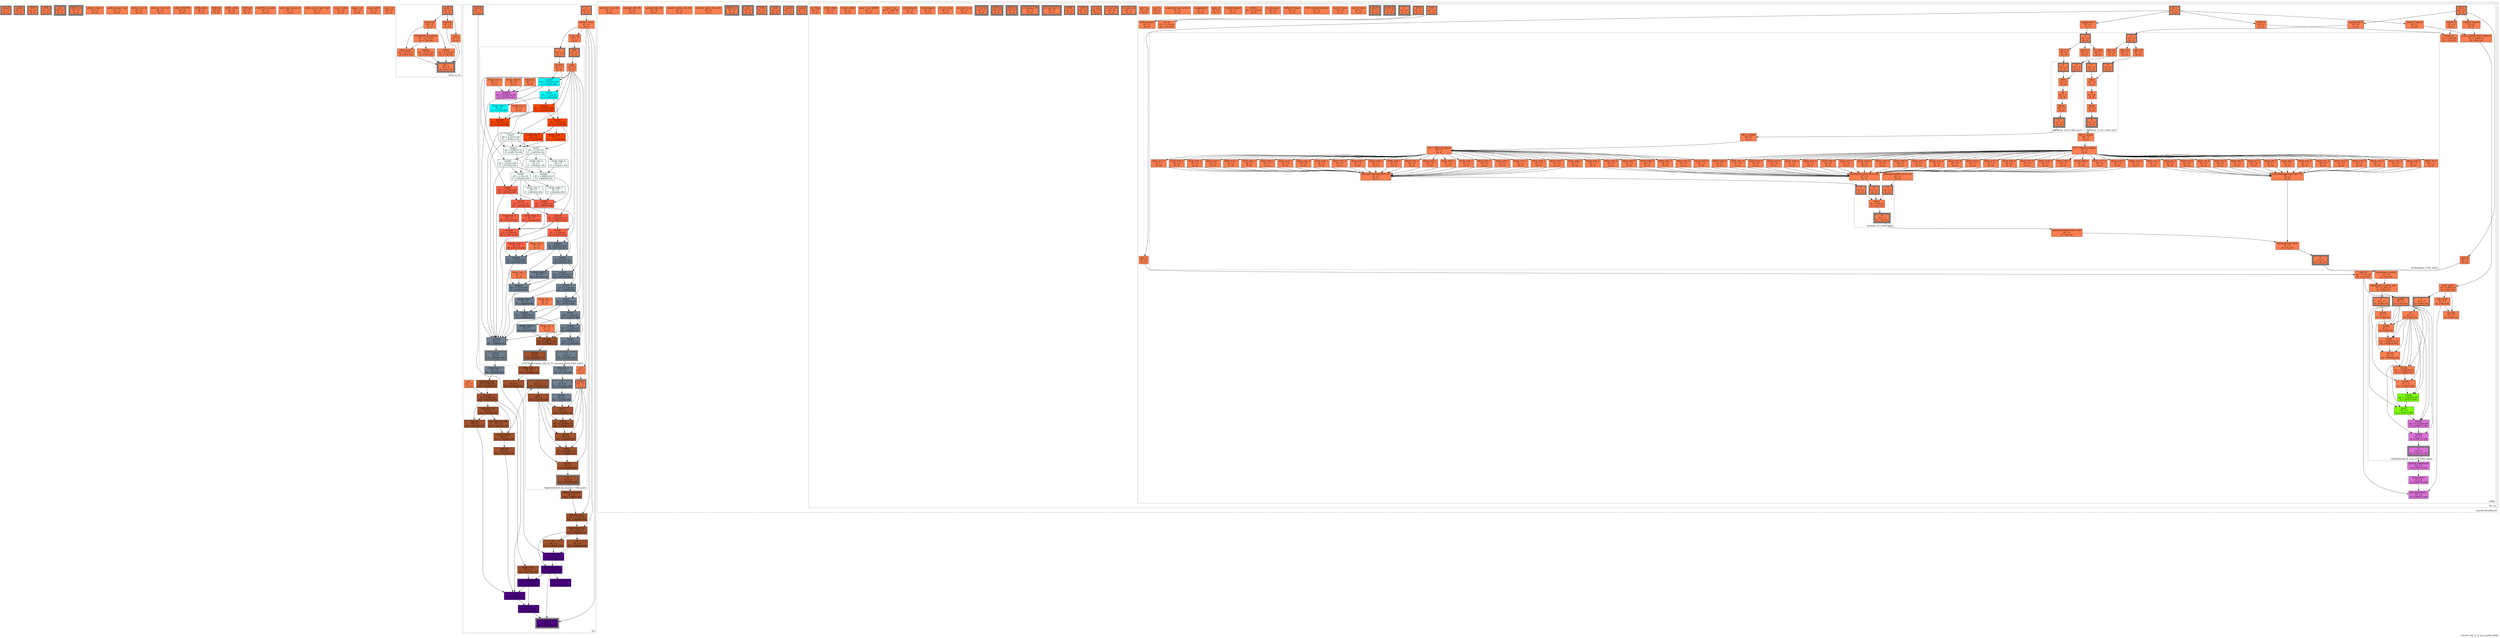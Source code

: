 digraph S3FDP_300_8_23_254_m298_HSSD
{
	//graph drawing options
	label=S3FDP_300_8_23_254_m298_HSSD;
	labelloc=bottom;
	labeljust=right;
	ratio=auto;
	nodesep=0.25;
	ranksep=0.5;

	//input/output signals of operator S3FDP_300_8_23_254_m298_HSSD
	rowsA__S3FDP_300_8_23_254_m298_HSSD [ label="rowsA\ndT = 0\n(0, 0)", shape=box, color=black, style="bold, filled", fillcolor=coral, peripheries=2 ];
	colsB__S3FDP_300_8_23_254_m298_HSSD [ label="colsB\ndT = 0\n(0, 0)", shape=box, color=black, style="bold, filled", fillcolor=coral, peripheries=2 ];
	SOB__S3FDP_300_8_23_254_m298_HSSD [ label="SOB\ndT = 0\n(0, 0)", shape=box, color=black, style="bold, filled", fillcolor=coral, peripheries=2 ];
	EOB__S3FDP_300_8_23_254_m298_HSSD [ label="EOB\ndT = 0\n(0, 0)", shape=box, color=black, style="bold, filled", fillcolor=coral, peripheries=2 ];
	colsC__S3FDP_300_8_23_254_m298_HSSD [ label="colsC\ndT = 0\n(0, 0)", shape=box, color=black, style="bold, filled", fillcolor=coral, peripheries=3 ];
	EOB_Q_o__S3FDP_300_8_23_254_m298_HSSD [ label="EOB_Q_o\ndT = 0\n(0, 0)", shape=box, color=black, style="bold, filled", fillcolor=coral, peripheries=3 ];
	{rank=same rowsA__S3FDP_300_8_23_254_m298_HSSD, colsB__S3FDP_300_8_23_254_m298_HSSD, SOB__S3FDP_300_8_23_254_m298_HSSD, EOB__S3FDP_300_8_23_254_m298_HSSD};
	{rank=same colsC__S3FDP_300_8_23_254_m298_HSSD, EOB_Q_o__S3FDP_300_8_23_254_m298_HSSD};
	//internal signals of operator S3FDP_300_8_23_254_m298_HSSD
	arith_in_row_0__S3FDP_300_8_23_254_m298_HSSD [ label="arith_in_row_0\ndT = 0\n(0, 0)", shape=box, color=black, style=filled, fillcolor=coral, peripheries=1 ];
	arith_in_row_0_q0__S3FDP_300_8_23_254_m298_HSSD [ label="arith_in_row_0_q0\ndT = 0\n(0, 0)", shape=box, color=black, style=filled, fillcolor=coral, peripheries=1 ];
	arith_in_col_0__S3FDP_300_8_23_254_m298_HSSD [ label="arith_in_col_0\ndT = 0\n(0, 0)", shape=box, color=black, style=filled, fillcolor=coral, peripheries=1 ];
	arith_in_col_0_q0__S3FDP_300_8_23_254_m298_HSSD [ label="arith_in_col_0_q0\ndT = 0\n(0, 0)", shape=box, color=black, style=filled, fillcolor=coral, peripheries=1 ];
	colsC_LAICPT2__S3FDP_300_8_23_254_m298_HSSD [ label="colsC_LAICPT2\ndT = 0\n(0, 0)", shape=box, color=black, style=filled, fillcolor=coral, peripheries=1 ];
	SOB_select__S3FDP_300_8_23_254_m298_HSSD [ label="SOB_select\ndT = 0\n(0, 0)", shape=box, color=black, style=filled, fillcolor=coral, peripheries=1 ];
	SOB_q0__S3FDP_300_8_23_254_m298_HSSD [ label="SOB_q0\ndT = 0\n(0, 0)", shape=box, color=black, style=filled, fillcolor=coral, peripheries=1 ];
	EOB_select__S3FDP_300_8_23_254_m298_HSSD [ label="EOB_select\ndT = 0\n(0, 0)", shape=box, color=black, style=filled, fillcolor=coral, peripheries=1 ];
	EOB_q0__S3FDP_300_8_23_254_m298_HSSD [ label="EOB_q0\ndT = 0\n(0, 0)", shape=box, color=black, style=filled, fillcolor=coral, peripheries=1 ];
	LAICPT2_to_arith__S3FDP_300_8_23_254_m298_HSSD [ label="LAICPT2_to_arith\ndT = 0\n(0, 0)", shape=box, color=black, style=filled, fillcolor=coral, peripheries=1 ];
	arith_out_col_out_0__S3FDP_300_8_23_254_m298_HSSD [ label="arith_out_col_out_0\ndT = 0\n(0, 0)", shape=box, color=black, style=filled, fillcolor=coral, peripheries=1 ];
	arith_out_col_out_0_q0__S3FDP_300_8_23_254_m298_HSSD [ label="arith_out_col_out_0_q0\ndT = 0\n(0, 0)", shape=box, color=black, style=filled, fillcolor=coral, peripheries=1 ];
	rows_i_arith__S3FDP_300_8_23_254_m298_HSSD [ label="rows_i_arith\ndT = 0\n(0, 0)", shape=box, color=black, style=filled, fillcolor=coral, peripheries=1 ];
	rows_i_s3__S3FDP_300_8_23_254_m298_HSSD [ label="rows_i_s3\ndT = 0\n(0, 0)", shape=box, color=black, style=filled, fillcolor=coral, peripheries=1 ];
	cols_j_arith__S3FDP_300_8_23_254_m298_HSSD [ label="cols_j_arith\ndT = 0\n(0, 0)", shape=box, color=black, style=filled, fillcolor=coral, peripheries=1 ];
	cols_j_s3__S3FDP_300_8_23_254_m298_HSSD [ label="cols_j_s3\ndT = 0\n(0, 0)", shape=box, color=black, style=filled, fillcolor=coral, peripheries=1 ];

	//subcomponents of operator S3FDP_300_8_23_254_m298_HSSD

	subgraph cluster_Arith_to_S3
	{
		//graph drawing options
		label=Arith_to_S3;
		labelloc=bottom;
		labeljust=right;
		style="bold, dotted";
		ratio=auto;
		nodesep=0.25;
		ranksep=0.5;

		//input/output signals of operator Arith_to_S3
		arith_i__Arith_to_S3 [ label="arith_i\ndT = 0\n(0, 0)", shape=box, color=black, style="bold, filled", fillcolor=coral, peripheries=2 ];
		S3_o__Arith_to_S3 [ label="S3_o\ndT = 0\n(0, 6.87e-10)", shape=box, color=black, style="bold, filled", fillcolor=coral, peripheries=3 ];
		{rank=same arith_i__Arith_to_S3};
		{rank=same S3_o__Arith_to_S3};
		//internal signals of operator Arith_to_S3
		sign__Arith_to_S3 [ label="sign\ndT = 0\n(0, 0)", shape=box, color=black, style=filled, fillcolor=coral, peripheries=1 ];
		exponent__Arith_to_S3 [ label="exponent\ndT = 0\n(0, 0)", shape=box, color=black, style=filled, fillcolor=coral, peripheries=1 ];
		fraction__Arith_to_S3 [ label="fraction\ndT = 0\n(0, 0)", shape=box, color=black, style=filled, fillcolor=coral, peripheries=1 ];
		isNaN__Arith_to_S3 [ label="isNaN\ndT = 4.72e-10\n(0, 4.72e-10)", shape=box, color=black, style=filled, fillcolor=coral, peripheries=1 ];
		isExpSubnormalZero__Arith_to_S3 [ label="isExpSubnormalZero\ndT = 4.72e-10\n(0, 4.72e-10)", shape=box, color=black, style=filled, fillcolor=coral, peripheries=1 ];
		implicit__Arith_to_S3 [ label="implicit\ndT = 2.15e-10\n(0, 6.87e-10)", shape=box, color=black, style=filled, fillcolor=coral, peripheries=1 ];
		final_scale__Arith_to_S3 [ label="final_scale\ndT = 2.15e-10\n(0, 6.87e-10)", shape=box, color=black, style=filled, fillcolor=coral, peripheries=1 ];

		//subcomponents of operator Arith_to_S3

		//input and internal signal connections of operator Arith_to_S3
		arith_i__Arith_to_S3 -> sign__Arith_to_S3 [ arrowhead=normal, arrowsize=1.0, arrowtail=normal, color=black, dir=forward  ];
		arith_i__Arith_to_S3 -> exponent__Arith_to_S3 [ arrowhead=normal, arrowsize=1.0, arrowtail=normal, color=black, dir=forward  ];
		arith_i__Arith_to_S3 -> fraction__Arith_to_S3 [ arrowhead=normal, arrowsize=1.0, arrowtail=normal, color=black, dir=forward  ];
		sign__Arith_to_S3 -> S3_o__Arith_to_S3 [ arrowhead=normal, arrowsize=1.0, arrowtail=normal, color=black, dir=forward  ];
		exponent__Arith_to_S3 -> isNaN__Arith_to_S3 [ arrowhead=normal, arrowsize=1.0, arrowtail=normal, color=black, dir=forward  ];
		exponent__Arith_to_S3 -> isExpSubnormalZero__Arith_to_S3 [ arrowhead=normal, arrowsize=1.0, arrowtail=normal, color=black, dir=forward  ];
		exponent__Arith_to_S3 -> final_scale__Arith_to_S3 [ arrowhead=normal, arrowsize=1.0, arrowtail=normal, color=black, dir=forward  ];
		fraction__Arith_to_S3 -> S3_o__Arith_to_S3 [ arrowhead=normal, arrowsize=1.0, arrowtail=normal, color=black, dir=forward  ];
		isNaN__Arith_to_S3 -> S3_o__Arith_to_S3 [ arrowhead=normal, arrowsize=1.0, arrowtail=normal, color=black, dir=forward  ];
		isExpSubnormalZero__Arith_to_S3 -> implicit__Arith_to_S3 [ arrowhead=normal, arrowsize=1.0, arrowtail=normal, color=black, dir=forward  ];
		isExpSubnormalZero__Arith_to_S3 -> final_scale__Arith_to_S3 [ arrowhead=normal, arrowsize=1.0, arrowtail=normal, color=black, dir=forward  ];
		implicit__Arith_to_S3 -> S3_o__Arith_to_S3 [ arrowhead=normal, arrowsize=1.0, arrowtail=normal, color=black, dir=forward  ];
		final_scale__Arith_to_S3 -> S3_o__Arith_to_S3 [ arrowhead=normal, arrowsize=1.0, arrowtail=normal, color=black, dir=forward  ];
	}

		//output signal connections of operator Arith_to_S3

	subgraph cluster_l2a
	{
		//graph drawing options
		label=l2a;
		labelloc=bottom;
		labeljust=right;
		style="bold, dotted";
		ratio=auto;
		nodesep=0.25;
		ranksep=0.5;

		//input/output signals of operator l2a
		A__l2a [ label="A\ndT = 0\n(0, 0)", shape=box, color=black, style="bold, filled", fillcolor=coral, peripheries=2 ];
		isNaN__l2a [ label="isNaN\ndT = 0\n(0, 0)", shape=box, color=black, style="bold, filled", fillcolor=coral, peripheries=2 ];
		arith_o__l2a [ label="arith_o\ndT = 0\n(11, 1.52954e-09)", shape=box, color=black, style="bold, filled", fillcolor=indigo, peripheries=3 ];
		{rank=same A__l2a, isNaN__l2a};
		{rank=same arith_o__l2a};
		//internal signals of operator l2a
		rippled_carry__l2a [ label="rippled_carry\ndT = 0\n(0, 0)", shape=box, color=black, style=filled, fillcolor=coral, peripheries=1 ];
		count_bit__l2a [ label="count_bit\ndT = 0\n(0, 0)", shape=box, color=black, style=filled, fillcolor=coral, peripheries=1 ];
		count_lzoc_o__l2a [ label="count_lzoc_o\ndT = 0\n(9, 2.90606e-09)", shape=box, color=black, style=filled, fillcolor=slategray, peripheries=1 ];
		frac_lzoc_o__l2a [ label="frac_lzoc_o\ndT = 0\n(9, 3.12106e-09)", shape=box, color=black, style=filled, fillcolor=slategray, peripheries=1 ];
		sticky_lzoc_o__l2a [ label="sticky_lzoc_o\ndT = 0\n(10, 5.25994e-11)", shape=box, color=black, style=filled, fillcolor=sienna, peripheries=1 ];
		unbiased_exp__l2a [ label="unbiased_exp\ndT = 4.98e-10\n(10, 2.20724e-10)", shape=box, color=black, style=filled, fillcolor=sienna, peripheries=1 ];
		bias__l2a [ label="bias\ndT = 0\n(0, 0)", shape=box, color=black, style=filled, fillcolor=coral, peripheries=1 ];
		exp_ext__l2a [ label="exp_ext\ndT = 4.98e-10\n(10, 7.18724e-10)", shape=box, color=black, style=filled, fillcolor=sienna, peripheries=1 ];
		sign_exp_ext__l2a [ label="sign_exp_ext\ndT = 0\n(10, 7.18724e-10)", shape=box, color=black, style=filled, fillcolor=sienna, peripheries=1 ];
		exp_ovf__l2a [ label="exp_ovf\ndT = 0\n(10, 7.18724e-10)", shape=box, color=black, style=filled, fillcolor=sienna, peripheries=1 ];
		pre_sub_exp_udf__l2a [ label="pre_sub_exp_udf\ndT = 0\n(10, 7.18724e-10)", shape=box, color=black, style=filled, fillcolor=sienna, peripheries=1 ];
		pad__l2a [ label="pad\ndT = 0\n(0, 0)", shape=box, color=black, style=filled, fillcolor=coral, peripheries=1 ];
		shift_amount__l2a [ label="shift_amount\ndT = 0\n(10, 7.18724e-10)", shape=box, color=black, style=filled, fillcolor=sienna, peripheries=1 ];
		shifted_mantissa__l2a [ label="shifted_mantissa\ndT = 0\n(10, 2.19488e-09)", shape=box, color=black, style=filled, fillcolor=sienna, peripheries=1 ];
		exp_udf__l2a [ label="exp_udf\ndT = 0\n(10, 7.18724e-10)", shape=box, color=black, style=filled, fillcolor=sienna, peripheries=1 ];
		biased_exp__l2a [ label="biased_exp\ndT = 0\n(10, 7.18724e-10)", shape=box, color=black, style=filled, fillcolor=sienna, peripheries=1 ];
		not_frac_lzoc__l2a [ label="not_frac_lzoc\ndT = 2.15e-10\n(10, 2.40988e-09)", shape=box, color=black, style=filled, fillcolor=sienna, peripheries=1 ];
		unrounded_frac__l2a [ label="unrounded_frac\ndT = 5.8e-10\n(10, 2.98988e-09)", shape=box, color=black, style=filled, fillcolor=sienna, peripheries=1 ];
		G__l2a [ label="G\ndT = 0\n(10, 2.98988e-09)", shape=box, color=black, style=filled, fillcolor=sienna, peripheries=1 ];
		R__l2a [ label="R\ndT = 0\n(10, 2.98988e-09)", shape=box, color=black, style=filled, fillcolor=sienna, peripheries=1 ];
		S__l2a [ label="S\ndT = 0\n(10, 5.25994e-11)", shape=box, color=black, style=filled, fillcolor=sienna, peripheries=1 ];
		round_up__l2a [ label="round_up\ndT = 2.15e-10\n(11, 2.15449e-11)", shape=box, color=black, style=filled, fillcolor=indigo, peripheries=1 ];
		rounded_frac__l2a [ label="rounded_frac\ndT = 5.8e-10\n(11, 6.01545e-10)", shape=box, color=black, style=filled, fillcolor=indigo, peripheries=1 ];
		post_round_ovf__l2a [ label="post_round_ovf\ndT = 0\n(11, 6.01545e-10)", shape=box, color=black, style=filled, fillcolor=indigo, peripheries=1 ];
		post_rounding_exp__l2a [ label="post_rounding_exp\ndT = 4.98e-10\n(11, 1.09954e-09)", shape=box, color=black, style=filled, fillcolor=indigo, peripheries=1 ];
		nan_out__l2a [ label="nan_out\ndT = 2.15e-10\n(11, 1.31454e-09)", shape=box, color=black, style=filled, fillcolor=indigo, peripheries=1 ];
		final_exp__l2a [ label="final_exp\ndT = 2.15e-10\n(11, 1.52954e-09)", shape=box, color=black, style=filled, fillcolor=indigo, peripheries=1 ];

		//subcomponents of operator l2a

		subgraph cluster_LZOCShifterSticky_563_to_25_counting_1024_F300_uid24
		{
			//graph drawing options
			label=LZOCShifterSticky_563_to_25_counting_1024_F300_uid24;
			labelloc=bottom;
			labeljust=right;
			style="bold, dotted";
			ratio=auto;
			nodesep=0.25;
			ranksep=0.5;

			//input/output signals of operator LZOCShifterSticky_563_to_25_counting_1024_F300_uid24
			I__LZOCShifterSticky_563_to_25_counting_1024_F300_uid24 [ label="I\ndT = 0\n(0, 0)", shape=box, color=black, style="bold, filled", fillcolor=coral, peripheries=2 ];
			OZb__LZOCShifterSticky_563_to_25_counting_1024_F300_uid24 [ label="OZb\ndT = 0\n(0, 0)", shape=box, color=black, style="bold, filled", fillcolor=coral, peripheries=2 ];
			Count__LZOCShifterSticky_563_to_25_counting_1024_F300_uid24 [ label="Count\ndT = 0\n(9, 2.90606e-09)", shape=box, color=black, style="bold, filled", fillcolor=slategray, peripheries=3 ];
			O__LZOCShifterSticky_563_to_25_counting_1024_F300_uid24 [ label="O\ndT = 0\n(9, 3.12106e-09)", shape=box, color=black, style="bold, filled", fillcolor=slategray, peripheries=3 ];
			Sticky__LZOCShifterSticky_563_to_25_counting_1024_F300_uid24 [ label="Sticky\ndT = 0\n(10, 5.25994e-11)", shape=box, color=black, style="bold, filled", fillcolor=sienna, peripheries=3 ];
			{rank=same I__LZOCShifterSticky_563_to_25_counting_1024_F300_uid24, OZb__LZOCShifterSticky_563_to_25_counting_1024_F300_uid24};
			{rank=same Count__LZOCShifterSticky_563_to_25_counting_1024_F300_uid24, O__LZOCShifterSticky_563_to_25_counting_1024_F300_uid24, Sticky__LZOCShifterSticky_563_to_25_counting_1024_F300_uid24};
			//internal signals of operator LZOCShifterSticky_563_to_25_counting_1024_F300_uid24
			level10__LZOCShifterSticky_563_to_25_counting_1024_F300_uid24 [ label="level10\ndT = 0\n(0, 0)", shape=box, color=black, style=filled, fillcolor=coral, peripheries=1 ];
			sozb__LZOCShifterSticky_563_to_25_counting_1024_F300_uid24 [ label="sozb\ndT = 0\n(0, 0)", shape=box, color=black, style=filled, fillcolor=coral, peripheries=1 ];
			sticky10__LZOCShifterSticky_563_to_25_counting_1024_F300_uid24 [ label="sticky10\ndT = 0\n(0, 0)", shape=box, color=black, style=filled, fillcolor=coral, peripheries=1 ];
			count9__LZOCShifterSticky_563_to_25_counting_1024_F300_uid24 [ label="count9\ndT = 9.31016e-09\n(2, 2.9435e-09)", shape=box, color=black, style=filled, fillcolor=cyan, peripheries=1 ];
			level9__LZOCShifterSticky_563_to_25_counting_1024_F300_uid24 [ label="level9\ndT = 2.15e-10\n(2, 3.1585e-09)", shape=box, color=black, style=filled, fillcolor=cyan, peripheries=1 ];
			sticky_high_9__LZOCShifterSticky_563_to_25_counting_1024_F300_uid24 [ label="sticky_high_9\ndT = 0\n(0, 0)", shape=box, color=black, style=filled, fillcolor=coral, peripheries=1 ];
			sticky_low_9__LZOCShifterSticky_563_to_25_counting_1024_F300_uid24 [ label="sticky_low_9\ndT = 0\n(0, 0)", shape=box, color=black, style=filled, fillcolor=coral, peripheries=1 ];
			sticky9__LZOCShifterSticky_563_to_25_counting_1024_F300_uid24 [ label="sticky9\ndT = 3.29875e-10\n(3, 9.00385e-11)", shape=box, color=black, style=filled, fillcolor=orchid, peripheries=1 ];
			count8__LZOCShifterSticky_563_to_25_counting_1024_F300_uid24 [ label="count8\ndT = 8.35079e-09\n(5, 1.95929e-09)", shape=box, color=black, style=filled, fillcolor=orangered, peripheries=1 ];
			level8__LZOCShifterSticky_563_to_25_counting_1024_F300_uid24 [ label="level8\ndT = 2.15e-10\n(5, 2.17429e-09)", shape=box, color=black, style=filled, fillcolor=orangered, peripheries=1 ];
			sticky_high_8__LZOCShifterSticky_563_to_25_counting_1024_F300_uid24 [ label="sticky_high_8\ndT = 0\n(2, 3.1585e-09)", shape=box, color=black, style=filled, fillcolor=cyan, peripheries=1 ];
			sticky_low_8__LZOCShifterSticky_563_to_25_counting_1024_F300_uid24 [ label="sticky_low_8\ndT = 0\n(0, 0)", shape=box, color=black, style=filled, fillcolor=coral, peripheries=1 ];
			sticky8__LZOCShifterSticky_563_to_25_counting_1024_F300_uid24 [ label="sticky8\ndT = 3.6175e-10\n(5, 2.32104e-09)", shape=box, color=black, style=filled, fillcolor=orangered, peripheries=1 ];
			count7__LZOCShifterSticky_563_to_25_counting_1024_F300_uid24 [ label="count7\ndT = 4.3317e-09\n(7, 1.39321e-10)", shape=box, color=black, style=filled, fillcolor=mintcream, peripheries=1 ];
			level7__LZOCShifterSticky_563_to_25_counting_1024_F300_uid24 [ label="level7\ndT = 2.15e-10\n(7, 3.54321e-10)", shape=box, color=black, style=filled, fillcolor=mintcream, peripheries=1 ];
			sticky_high_7__LZOCShifterSticky_563_to_25_counting_1024_F300_uid24 [ label="sticky_high_7\ndT = 0\n(5, 2.17429e-09)", shape=box, color=black, style=filled, fillcolor=orangered, peripheries=1 ];
			sticky_low_7__LZOCShifterSticky_563_to_25_counting_1024_F300_uid24 [ label="sticky_low_7\ndT = 0\n(5, 2.17429e-09)", shape=box, color=black, style=filled, fillcolor=orangered, peripheries=1 ];
			sticky7__LZOCShifterSticky_563_to_25_counting_1024_F300_uid24 [ label="sticky7\ndT = 4.8925e-10\n(7, 6.28571e-10)", shape=box, color=black, style=filled, fillcolor=mintcream, peripheries=1 ];
			count6__LZOCShifterSticky_563_to_25_counting_1024_F300_uid24 [ label="count6\ndT = 2.3231e-09\n(7, 2.67742e-09)", shape=box, color=black, style=filled, fillcolor=mintcream, peripheries=1 ];
			level6__LZOCShifterSticky_563_to_25_counting_1024_F300_uid24 [ label="level6\ndT = 2.15e-10\n(7, 2.89242e-09)", shape=box, color=black, style=filled, fillcolor=mintcream, peripheries=1 ];
			sticky_high_6__LZOCShifterSticky_563_to_25_counting_1024_F300_uid24 [ label="sticky_high_6\ndT = 0\n(7, 3.54321e-10)", shape=box, color=black, style=filled, fillcolor=mintcream, peripheries=1 ];
			sticky_low_6__LZOCShifterSticky_563_to_25_counting_1024_F300_uid24 [ label="sticky_low_6\ndT = 0\n(7, 3.54321e-10)", shape=box, color=black, style=filled, fillcolor=mintcream, peripheries=1 ];
			sticky6__LZOCShifterSticky_563_to_25_counting_1024_F300_uid24 [ label="sticky6\ndT = 4.08625e-10\n(7, 3.08604e-09)", shape=box, color=black, style=filled, fillcolor=mintcream, peripheries=1 ];
			count5__LZOCShifterSticky_563_to_25_counting_1024_F300_uid24 [ label="count5\ndT = 1.31786e-09\n(8, 1.02694e-09)", shape=box, color=black, style=filled, fillcolor=tomato, peripheries=1 ];
			level5__LZOCShifterSticky_563_to_25_counting_1024_F300_uid24 [ label="level5\ndT = 2.15e-10\n(8, 1.24194e-09)", shape=box, color=black, style=filled, fillcolor=tomato, peripheries=1 ];
			sticky_high_5__LZOCShifterSticky_563_to_25_counting_1024_F300_uid24 [ label="sticky_high_5\ndT = 0\n(7, 2.89242e-09)", shape=box, color=black, style=filled, fillcolor=mintcream, peripheries=1 ];
			sticky_low_5__LZOCShifterSticky_563_to_25_counting_1024_F300_uid24 [ label="sticky_low_5\ndT = 0\n(7, 2.89242e-09)", shape=box, color=black, style=filled, fillcolor=mintcream, peripheries=1 ];
			sticky5__LZOCShifterSticky_563_to_25_counting_1024_F300_uid24 [ label="sticky5\ndT = 3.6925e-10\n(8, 1.39619e-09)", shape=box, color=black, style=filled, fillcolor=tomato, peripheries=1 ];
			count4__LZOCShifterSticky_563_to_25_counting_1024_F300_uid24 [ label="count4\ndT = 9.54635e-10\n(8, 2.19657e-09)", shape=box, color=black, style=filled, fillcolor=tomato, peripheries=1 ];
			level4__LZOCShifterSticky_563_to_25_counting_1024_F300_uid24 [ label="level4\ndT = 2.15e-10\n(8, 2.41157e-09)", shape=box, color=black, style=filled, fillcolor=tomato, peripheries=1 ];
			sticky_high_4__LZOCShifterSticky_563_to_25_counting_1024_F300_uid24 [ label="sticky_high_4\ndT = 0\n(8, 1.24194e-09)", shape=box, color=black, style=filled, fillcolor=tomato, peripheries=1 ];
			sticky_low_4__LZOCShifterSticky_563_to_25_counting_1024_F300_uid24 [ label="sticky_low_4\ndT = 0\n(8, 1.24194e-09)", shape=box, color=black, style=filled, fillcolor=tomato, peripheries=1 ];
			sticky4__LZOCShifterSticky_563_to_25_counting_1024_F300_uid24 [ label="sticky4\ndT = 3.43e-10\n(8, 2.53957e-09)", shape=box, color=black, style=filled, fillcolor=tomato, peripheries=1 ];
			count3__LZOCShifterSticky_563_to_25_counting_1024_F300_uid24 [ label="count3\ndT = 8.25933e-10\n(9, 5.41731e-11)", shape=box, color=black, style=filled, fillcolor=slategray, peripheries=1 ];
			level3__LZOCShifterSticky_563_to_25_counting_1024_F300_uid24 [ label="level3\ndT = 2.15e-10\n(9, 2.69173e-10)", shape=box, color=black, style=filled, fillcolor=slategray, peripheries=1 ];
			sticky_high_3__LZOCShifterSticky_563_to_25_counting_1024_F300_uid24 [ label="sticky_high_3\ndT = 0\n(8, 2.41157e-09)", shape=box, color=black, style=filled, fillcolor=tomato, peripheries=1 ];
			sticky_low_3__LZOCShifterSticky_563_to_25_counting_1024_F300_uid24 [ label="sticky_low_3\ndT = 0\n(0, 0)", shape=box, color=black, style=filled, fillcolor=coral, peripheries=1 ];
			sticky3__LZOCShifterSticky_563_to_25_counting_1024_F300_uid24 [ label="sticky3\ndT = 3.33625e-10\n(9, 3.87798e-10)", shape=box, color=black, style=filled, fillcolor=slategray, peripheries=1 ];
			count2__LZOCShifterSticky_563_to_25_counting_1024_F300_uid24 [ label="count2\ndT = 7.62519e-10\n(9, 1.03169e-09)", shape=box, color=black, style=filled, fillcolor=slategray, peripheries=1 ];
			level2__LZOCShifterSticky_563_to_25_counting_1024_F300_uid24 [ label="level2\ndT = 2.15e-10\n(9, 1.24669e-09)", shape=box, color=black, style=filled, fillcolor=slategray, peripheries=1 ];
			sticky_high_2__LZOCShifterSticky_563_to_25_counting_1024_F300_uid24 [ label="sticky_high_2\ndT = 0\n(9, 2.69173e-10)", shape=box, color=black, style=filled, fillcolor=slategray, peripheries=1 ];
			sticky_low_2__LZOCShifterSticky_563_to_25_counting_1024_F300_uid24 [ label="sticky_low_2\ndT = 0\n(0, 0)", shape=box, color=black, style=filled, fillcolor=coral, peripheries=1 ];
			sticky2__LZOCShifterSticky_563_to_25_counting_1024_F300_uid24 [ label="sticky2\ndT = 3.3175e-10\n(9, 1.36344e-09)", shape=box, color=black, style=filled, fillcolor=slategray, peripheries=1 ];
			count1__LZOCShifterSticky_563_to_25_counting_1024_F300_uid24 [ label="count1\ndT = 7.29875e-10\n(9, 1.97657e-09)", shape=box, color=black, style=filled, fillcolor=slategray, peripheries=1 ];
			level1__LZOCShifterSticky_563_to_25_counting_1024_F300_uid24 [ label="level1\ndT = 2.15e-10\n(9, 2.19157e-09)", shape=box, color=black, style=filled, fillcolor=slategray, peripheries=1 ];
			sticky_high_1__LZOCShifterSticky_563_to_25_counting_1024_F300_uid24 [ label="sticky_high_1\ndT = 0\n(9, 1.24669e-09)", shape=box, color=black, style=filled, fillcolor=slategray, peripheries=1 ];
			sticky_low_1__LZOCShifterSticky_563_to_25_counting_1024_F300_uid24 [ label="sticky_low_1\ndT = 0\n(0, 0)", shape=box, color=black, style=filled, fillcolor=coral, peripheries=1 ];
			sticky1__LZOCShifterSticky_563_to_25_counting_1024_F300_uid24 [ label="sticky1\ndT = 3.29875e-10\n(9, 2.30644e-09)", shape=box, color=black, style=filled, fillcolor=slategray, peripheries=1 ];
			count0__LZOCShifterSticky_563_to_25_counting_1024_F300_uid24 [ label="count0\ndT = 7.1449e-10\n(9, 2.90606e-09)", shape=box, color=black, style=filled, fillcolor=slategray, peripheries=1 ];
			level0__LZOCShifterSticky_563_to_25_counting_1024_F300_uid24 [ label="level0\ndT = 2.15e-10\n(9, 3.12106e-09)", shape=box, color=black, style=filled, fillcolor=slategray, peripheries=1 ];
			sticky_high_0__LZOCShifterSticky_563_to_25_counting_1024_F300_uid24 [ label="sticky_high_0\ndT = 0\n(9, 2.19157e-09)", shape=box, color=black, style=filled, fillcolor=slategray, peripheries=1 ];
			sticky_low_0__LZOCShifterSticky_563_to_25_counting_1024_F300_uid24 [ label="sticky_low_0\ndT = 0\n(0, 0)", shape=box, color=black, style=filled, fillcolor=coral, peripheries=1 ];
			sticky0__LZOCShifterSticky_563_to_25_counting_1024_F300_uid24 [ label="sticky0\ndT = 3.29875e-10\n(10, 5.25994e-11)", shape=box, color=black, style=filled, fillcolor=sienna, peripheries=1 ];
			sCount__LZOCShifterSticky_563_to_25_counting_1024_F300_uid24 [ label="sCount\ndT = 0\n(9, 2.90606e-09)", shape=box, color=black, style=filled, fillcolor=slategray, peripheries=1 ];

			//subcomponents of operator LZOCShifterSticky_563_to_25_counting_1024_F300_uid24

			//input and internal signal connections of operator LZOCShifterSticky_563_to_25_counting_1024_F300_uid24
			I__LZOCShifterSticky_563_to_25_counting_1024_F300_uid24 -> level10__LZOCShifterSticky_563_to_25_counting_1024_F300_uid24 [ arrowhead=normal, arrowsize=1.0, arrowtail=normal, color=black, dir=forward  ];
			OZb__LZOCShifterSticky_563_to_25_counting_1024_F300_uid24 -> sozb__LZOCShifterSticky_563_to_25_counting_1024_F300_uid24 [ arrowhead=normal, arrowsize=1.0, arrowtail=normal, color=black, dir=forward  ];
			level10__LZOCShifterSticky_563_to_25_counting_1024_F300_uid24 -> count9__LZOCShifterSticky_563_to_25_counting_1024_F300_uid24 [ arrowhead=normal, arrowsize=1.0, arrowtail=normal, color=black, dir=forward  ];
			level10__LZOCShifterSticky_563_to_25_counting_1024_F300_uid24 -> level9__LZOCShifterSticky_563_to_25_counting_1024_F300_uid24 [ arrowhead=normal, arrowsize=1.0, arrowtail=normal, color=black, dir=forward  ];
			sozb__LZOCShifterSticky_563_to_25_counting_1024_F300_uid24 -> count9__LZOCShifterSticky_563_to_25_counting_1024_F300_uid24 [ arrowhead=normal, arrowsize=1.0, arrowtail=normal, color=black, dir=forward  ];
			sozb__LZOCShifterSticky_563_to_25_counting_1024_F300_uid24 -> count8__LZOCShifterSticky_563_to_25_counting_1024_F300_uid24 [ arrowhead=normal, arrowsize=1.0, arrowtail=normal, color=black, dir=forward  ];
			sozb__LZOCShifterSticky_563_to_25_counting_1024_F300_uid24 -> count7__LZOCShifterSticky_563_to_25_counting_1024_F300_uid24 [ arrowhead=normal, arrowsize=1.0, arrowtail=normal, color=black, dir=forward  ];
			sozb__LZOCShifterSticky_563_to_25_counting_1024_F300_uid24 -> count6__LZOCShifterSticky_563_to_25_counting_1024_F300_uid24 [ arrowhead=normal, arrowsize=1.0, arrowtail=normal, color=black, dir=forward  ];
			sozb__LZOCShifterSticky_563_to_25_counting_1024_F300_uid24 -> count5__LZOCShifterSticky_563_to_25_counting_1024_F300_uid24 [ arrowhead=normal, arrowsize=1.0, arrowtail=normal, color=black, dir=forward  ];
			sozb__LZOCShifterSticky_563_to_25_counting_1024_F300_uid24 -> count4__LZOCShifterSticky_563_to_25_counting_1024_F300_uid24 [ arrowhead=normal, arrowsize=1.0, arrowtail=normal, color=black, dir=forward  ];
			sozb__LZOCShifterSticky_563_to_25_counting_1024_F300_uid24 -> count3__LZOCShifterSticky_563_to_25_counting_1024_F300_uid24 [ arrowhead=normal, arrowsize=1.0, arrowtail=normal, color=black, dir=forward  ];
			sozb__LZOCShifterSticky_563_to_25_counting_1024_F300_uid24 -> count2__LZOCShifterSticky_563_to_25_counting_1024_F300_uid24 [ arrowhead=normal, arrowsize=1.0, arrowtail=normal, color=black, dir=forward  ];
			sozb__LZOCShifterSticky_563_to_25_counting_1024_F300_uid24 -> count1__LZOCShifterSticky_563_to_25_counting_1024_F300_uid24 [ arrowhead=normal, arrowsize=1.0, arrowtail=normal, color=black, dir=forward  ];
			sozb__LZOCShifterSticky_563_to_25_counting_1024_F300_uid24 -> count0__LZOCShifterSticky_563_to_25_counting_1024_F300_uid24 [ arrowhead=normal, arrowsize=1.0, arrowtail=normal, color=black, dir=forward  ];
			sticky10__LZOCShifterSticky_563_to_25_counting_1024_F300_uid24 -> sticky9__LZOCShifterSticky_563_to_25_counting_1024_F300_uid24 [ arrowhead=normal, arrowsize=1.0, arrowtail=normal, color=black, dir=forward  ];
			count9__LZOCShifterSticky_563_to_25_counting_1024_F300_uid24 -> level9__LZOCShifterSticky_563_to_25_counting_1024_F300_uid24 [ arrowhead=normal, arrowsize=1.0, arrowtail=normal, color=black, dir=forward  ];
			count9__LZOCShifterSticky_563_to_25_counting_1024_F300_uid24 -> sticky9__LZOCShifterSticky_563_to_25_counting_1024_F300_uid24 [ arrowhead=normal, arrowsize=1.0, arrowtail=normal, color=black, dir=forward  ];
			count9__LZOCShifterSticky_563_to_25_counting_1024_F300_uid24 -> sCount__LZOCShifterSticky_563_to_25_counting_1024_F300_uid24 [ arrowhead=normal, arrowsize=1.0, arrowtail=normal, color=black, dir=forward  ];
			level9__LZOCShifterSticky_563_to_25_counting_1024_F300_uid24 -> count8__LZOCShifterSticky_563_to_25_counting_1024_F300_uid24 [ arrowhead=normal, arrowsize=1.0, arrowtail=normal, color=black, dir=forward  ];
			level9__LZOCShifterSticky_563_to_25_counting_1024_F300_uid24 -> level8__LZOCShifterSticky_563_to_25_counting_1024_F300_uid24 [ arrowhead=normal, arrowsize=1.0, arrowtail=normal, color=black, dir=forward  ];
			level9__LZOCShifterSticky_563_to_25_counting_1024_F300_uid24 -> sticky_high_8__LZOCShifterSticky_563_to_25_counting_1024_F300_uid24 [ arrowhead=normal, arrowsize=1.0, arrowtail=normal, color=black, dir=forward  ];
			sticky_high_9__LZOCShifterSticky_563_to_25_counting_1024_F300_uid24 -> sticky9__LZOCShifterSticky_563_to_25_counting_1024_F300_uid24 [ arrowhead=normal, arrowsize=1.0, arrowtail=normal, color=black, dir=forward  ];
			sticky_low_9__LZOCShifterSticky_563_to_25_counting_1024_F300_uid24 -> sticky9__LZOCShifterSticky_563_to_25_counting_1024_F300_uid24 [ arrowhead=normal, arrowsize=1.0, arrowtail=normal, color=black, dir=forward  ];
			sticky9__LZOCShifterSticky_563_to_25_counting_1024_F300_uid24 -> sticky8__LZOCShifterSticky_563_to_25_counting_1024_F300_uid24 [ arrowhead=normal, arrowsize=1.0, arrowtail=normal, color=black, dir=forward  ];
			count8__LZOCShifterSticky_563_to_25_counting_1024_F300_uid24 -> level8__LZOCShifterSticky_563_to_25_counting_1024_F300_uid24 [ arrowhead=normal, arrowsize=1.0, arrowtail=normal, color=black, dir=forward  ];
			count8__LZOCShifterSticky_563_to_25_counting_1024_F300_uid24 -> sticky8__LZOCShifterSticky_563_to_25_counting_1024_F300_uid24 [ arrowhead=normal, arrowsize=1.0, arrowtail=normal, color=black, dir=forward  ];
			count8__LZOCShifterSticky_563_to_25_counting_1024_F300_uid24 -> sCount__LZOCShifterSticky_563_to_25_counting_1024_F300_uid24 [ arrowhead=normal, arrowsize=1.0, arrowtail=normal, color=black, dir=forward  ];
			level8__LZOCShifterSticky_563_to_25_counting_1024_F300_uid24 -> count7__LZOCShifterSticky_563_to_25_counting_1024_F300_uid24 [ arrowhead=normal, arrowsize=1.0, arrowtail=normal, color=black, dir=forward  ];
			level8__LZOCShifterSticky_563_to_25_counting_1024_F300_uid24 -> level7__LZOCShifterSticky_563_to_25_counting_1024_F300_uid24 [ arrowhead=normal, arrowsize=1.0, arrowtail=normal, color=black, dir=forward  ];
			level8__LZOCShifterSticky_563_to_25_counting_1024_F300_uid24 -> sticky_high_7__LZOCShifterSticky_563_to_25_counting_1024_F300_uid24 [ arrowhead=normal, arrowsize=1.0, arrowtail=normal, color=black, dir=forward  ];
			level8__LZOCShifterSticky_563_to_25_counting_1024_F300_uid24 -> sticky_low_7__LZOCShifterSticky_563_to_25_counting_1024_F300_uid24 [ arrowhead=normal, arrowsize=1.0, arrowtail=normal, color=black, dir=forward  ];
			sticky_high_8__LZOCShifterSticky_563_to_25_counting_1024_F300_uid24 -> sticky8__LZOCShifterSticky_563_to_25_counting_1024_F300_uid24 [ arrowhead=normal, arrowsize=1.0, arrowtail=normal, color=black, dir=forward  ];
			sticky_low_8__LZOCShifterSticky_563_to_25_counting_1024_F300_uid24 -> sticky8__LZOCShifterSticky_563_to_25_counting_1024_F300_uid24 [ arrowhead=normal, arrowsize=1.0, arrowtail=normal, color=black, dir=forward  ];
			sticky8__LZOCShifterSticky_563_to_25_counting_1024_F300_uid24 -> sticky7__LZOCShifterSticky_563_to_25_counting_1024_F300_uid24 [ arrowhead=normal, arrowsize=1.0, arrowtail=normal, color=black, dir=forward  ];
			count7__LZOCShifterSticky_563_to_25_counting_1024_F300_uid24 -> level7__LZOCShifterSticky_563_to_25_counting_1024_F300_uid24 [ arrowhead=normal, arrowsize=1.0, arrowtail=normal, color=black, dir=forward  ];
			count7__LZOCShifterSticky_563_to_25_counting_1024_F300_uid24 -> sticky7__LZOCShifterSticky_563_to_25_counting_1024_F300_uid24 [ arrowhead=normal, arrowsize=1.0, arrowtail=normal, color=black, dir=forward  ];
			count7__LZOCShifterSticky_563_to_25_counting_1024_F300_uid24 -> sCount__LZOCShifterSticky_563_to_25_counting_1024_F300_uid24 [ arrowhead=normal, arrowsize=1.0, arrowtail=normal, color=black, dir=forward  ];
			level7__LZOCShifterSticky_563_to_25_counting_1024_F300_uid24 -> count6__LZOCShifterSticky_563_to_25_counting_1024_F300_uid24 [ arrowhead=normal, arrowsize=1.0, arrowtail=normal, color=black, dir=forward  ];
			level7__LZOCShifterSticky_563_to_25_counting_1024_F300_uid24 -> level6__LZOCShifterSticky_563_to_25_counting_1024_F300_uid24 [ arrowhead=normal, arrowsize=1.0, arrowtail=normal, color=black, dir=forward  ];
			level7__LZOCShifterSticky_563_to_25_counting_1024_F300_uid24 -> sticky_high_6__LZOCShifterSticky_563_to_25_counting_1024_F300_uid24 [ arrowhead=normal, arrowsize=1.0, arrowtail=normal, color=black, dir=forward  ];
			level7__LZOCShifterSticky_563_to_25_counting_1024_F300_uid24 -> sticky_low_6__LZOCShifterSticky_563_to_25_counting_1024_F300_uid24 [ arrowhead=normal, arrowsize=1.0, arrowtail=normal, color=black, dir=forward  ];
			sticky_high_7__LZOCShifterSticky_563_to_25_counting_1024_F300_uid24 -> sticky7__LZOCShifterSticky_563_to_25_counting_1024_F300_uid24 [ arrowhead=normal, arrowsize=1.0, arrowtail=normal, color=black, dir=forward  ];
			sticky_low_7__LZOCShifterSticky_563_to_25_counting_1024_F300_uid24 -> sticky7__LZOCShifterSticky_563_to_25_counting_1024_F300_uid24 [ arrowhead=normal, arrowsize=1.0, arrowtail=normal, color=black, dir=forward  ];
			sticky7__LZOCShifterSticky_563_to_25_counting_1024_F300_uid24 -> sticky6__LZOCShifterSticky_563_to_25_counting_1024_F300_uid24 [ arrowhead=normal, arrowsize=1.0, arrowtail=normal, color=black, dir=forward  ];
			count6__LZOCShifterSticky_563_to_25_counting_1024_F300_uid24 -> level6__LZOCShifterSticky_563_to_25_counting_1024_F300_uid24 [ arrowhead=normal, arrowsize=1.0, arrowtail=normal, color=black, dir=forward  ];
			count6__LZOCShifterSticky_563_to_25_counting_1024_F300_uid24 -> sticky6__LZOCShifterSticky_563_to_25_counting_1024_F300_uid24 [ arrowhead=normal, arrowsize=1.0, arrowtail=normal, color=black, dir=forward  ];
			count6__LZOCShifterSticky_563_to_25_counting_1024_F300_uid24 -> sCount__LZOCShifterSticky_563_to_25_counting_1024_F300_uid24 [ arrowhead=normal, arrowsize=1.0, arrowtail=normal, color=black, dir=forward  ];
			level6__LZOCShifterSticky_563_to_25_counting_1024_F300_uid24 -> count5__LZOCShifterSticky_563_to_25_counting_1024_F300_uid24 [ arrowhead=normal, arrowsize=1.0, arrowtail=normal, color=black, dir=forward  ];
			level6__LZOCShifterSticky_563_to_25_counting_1024_F300_uid24 -> level5__LZOCShifterSticky_563_to_25_counting_1024_F300_uid24 [ arrowhead=normal, arrowsize=1.0, arrowtail=normal, color=black, dir=forward  ];
			level6__LZOCShifterSticky_563_to_25_counting_1024_F300_uid24 -> sticky_high_5__LZOCShifterSticky_563_to_25_counting_1024_F300_uid24 [ arrowhead=normal, arrowsize=1.0, arrowtail=normal, color=black, dir=forward  ];
			level6__LZOCShifterSticky_563_to_25_counting_1024_F300_uid24 -> sticky_low_5__LZOCShifterSticky_563_to_25_counting_1024_F300_uid24 [ arrowhead=normal, arrowsize=1.0, arrowtail=normal, color=black, dir=forward  ];
			sticky_high_6__LZOCShifterSticky_563_to_25_counting_1024_F300_uid24 -> sticky6__LZOCShifterSticky_563_to_25_counting_1024_F300_uid24 [ arrowhead=normal, arrowsize=1.0, arrowtail=normal, color=black, dir=forward  ];
			sticky_low_6__LZOCShifterSticky_563_to_25_counting_1024_F300_uid24 -> sticky6__LZOCShifterSticky_563_to_25_counting_1024_F300_uid24 [ arrowhead=normal, arrowsize=1.0, arrowtail=normal, color=black, dir=forward  ];
			sticky6__LZOCShifterSticky_563_to_25_counting_1024_F300_uid24 -> sticky5__LZOCShifterSticky_563_to_25_counting_1024_F300_uid24 [ arrowhead=normal, arrowsize=1.0, arrowtail=normal, color=black, dir=forward  ];
			count5__LZOCShifterSticky_563_to_25_counting_1024_F300_uid24 -> level5__LZOCShifterSticky_563_to_25_counting_1024_F300_uid24 [ arrowhead=normal, arrowsize=1.0, arrowtail=normal, color=black, dir=forward  ];
			count5__LZOCShifterSticky_563_to_25_counting_1024_F300_uid24 -> sticky5__LZOCShifterSticky_563_to_25_counting_1024_F300_uid24 [ arrowhead=normal, arrowsize=1.0, arrowtail=normal, color=black, dir=forward  ];
			count5__LZOCShifterSticky_563_to_25_counting_1024_F300_uid24 -> sCount__LZOCShifterSticky_563_to_25_counting_1024_F300_uid24 [ arrowhead=normal, arrowsize=1.0, arrowtail=normal, color=black, dir=forward  ];
			level5__LZOCShifterSticky_563_to_25_counting_1024_F300_uid24 -> count4__LZOCShifterSticky_563_to_25_counting_1024_F300_uid24 [ arrowhead=normal, arrowsize=1.0, arrowtail=normal, color=black, dir=forward  ];
			level5__LZOCShifterSticky_563_to_25_counting_1024_F300_uid24 -> level4__LZOCShifterSticky_563_to_25_counting_1024_F300_uid24 [ arrowhead=normal, arrowsize=1.0, arrowtail=normal, color=black, dir=forward  ];
			level5__LZOCShifterSticky_563_to_25_counting_1024_F300_uid24 -> sticky_high_4__LZOCShifterSticky_563_to_25_counting_1024_F300_uid24 [ arrowhead=normal, arrowsize=1.0, arrowtail=normal, color=black, dir=forward  ];
			level5__LZOCShifterSticky_563_to_25_counting_1024_F300_uid24 -> sticky_low_4__LZOCShifterSticky_563_to_25_counting_1024_F300_uid24 [ arrowhead=normal, arrowsize=1.0, arrowtail=normal, color=black, dir=forward  ];
			sticky_high_5__LZOCShifterSticky_563_to_25_counting_1024_F300_uid24 -> sticky5__LZOCShifterSticky_563_to_25_counting_1024_F300_uid24 [ arrowhead=normal, arrowsize=1.0, arrowtail=normal, color=black, dir=forward  ];
			sticky_low_5__LZOCShifterSticky_563_to_25_counting_1024_F300_uid24 -> sticky5__LZOCShifterSticky_563_to_25_counting_1024_F300_uid24 [ arrowhead=normal, arrowsize=1.0, arrowtail=normal, color=black, dir=forward  ];
			sticky5__LZOCShifterSticky_563_to_25_counting_1024_F300_uid24 -> sticky4__LZOCShifterSticky_563_to_25_counting_1024_F300_uid24 [ arrowhead=normal, arrowsize=1.0, arrowtail=normal, color=black, dir=forward  ];
			count4__LZOCShifterSticky_563_to_25_counting_1024_F300_uid24 -> level4__LZOCShifterSticky_563_to_25_counting_1024_F300_uid24 [ arrowhead=normal, arrowsize=1.0, arrowtail=normal, color=black, dir=forward  ];
			count4__LZOCShifterSticky_563_to_25_counting_1024_F300_uid24 -> sticky4__LZOCShifterSticky_563_to_25_counting_1024_F300_uid24 [ arrowhead=normal, arrowsize=1.0, arrowtail=normal, color=black, dir=forward  ];
			count4__LZOCShifterSticky_563_to_25_counting_1024_F300_uid24 -> sCount__LZOCShifterSticky_563_to_25_counting_1024_F300_uid24 [ arrowhead=normal, arrowsize=1.0, arrowtail=normal, color=black, dir=forward  ];
			level4__LZOCShifterSticky_563_to_25_counting_1024_F300_uid24 -> count3__LZOCShifterSticky_563_to_25_counting_1024_F300_uid24 [ arrowhead=normal, arrowsize=1.0, arrowtail=normal, color=black, dir=forward  ];
			level4__LZOCShifterSticky_563_to_25_counting_1024_F300_uid24 -> level3__LZOCShifterSticky_563_to_25_counting_1024_F300_uid24 [ arrowhead=normal, arrowsize=1.0, arrowtail=normal, color=black, dir=forward  ];
			level4__LZOCShifterSticky_563_to_25_counting_1024_F300_uid24 -> sticky_high_3__LZOCShifterSticky_563_to_25_counting_1024_F300_uid24 [ arrowhead=normal, arrowsize=1.0, arrowtail=normal, color=black, dir=forward  ];
			sticky_high_4__LZOCShifterSticky_563_to_25_counting_1024_F300_uid24 -> sticky4__LZOCShifterSticky_563_to_25_counting_1024_F300_uid24 [ arrowhead=normal, arrowsize=1.0, arrowtail=normal, color=black, dir=forward  ];
			sticky_low_4__LZOCShifterSticky_563_to_25_counting_1024_F300_uid24 -> sticky4__LZOCShifterSticky_563_to_25_counting_1024_F300_uid24 [ arrowhead=normal, arrowsize=1.0, arrowtail=normal, color=black, dir=forward  ];
			sticky4__LZOCShifterSticky_563_to_25_counting_1024_F300_uid24 -> sticky3__LZOCShifterSticky_563_to_25_counting_1024_F300_uid24 [ arrowhead=normal, arrowsize=1.0, arrowtail=normal, color=black, dir=forward  ];
			count3__LZOCShifterSticky_563_to_25_counting_1024_F300_uid24 -> level3__LZOCShifterSticky_563_to_25_counting_1024_F300_uid24 [ arrowhead=normal, arrowsize=1.0, arrowtail=normal, color=black, dir=forward  ];
			count3__LZOCShifterSticky_563_to_25_counting_1024_F300_uid24 -> sticky3__LZOCShifterSticky_563_to_25_counting_1024_F300_uid24 [ arrowhead=normal, arrowsize=1.0, arrowtail=normal, color=black, dir=forward  ];
			count3__LZOCShifterSticky_563_to_25_counting_1024_F300_uid24 -> sCount__LZOCShifterSticky_563_to_25_counting_1024_F300_uid24 [ arrowhead=normal, arrowsize=1.0, arrowtail=normal, color=black, dir=forward  ];
			level3__LZOCShifterSticky_563_to_25_counting_1024_F300_uid24 -> count2__LZOCShifterSticky_563_to_25_counting_1024_F300_uid24 [ arrowhead=normal, arrowsize=1.0, arrowtail=normal, color=black, dir=forward  ];
			level3__LZOCShifterSticky_563_to_25_counting_1024_F300_uid24 -> level2__LZOCShifterSticky_563_to_25_counting_1024_F300_uid24 [ arrowhead=normal, arrowsize=1.0, arrowtail=normal, color=black, dir=forward  ];
			level3__LZOCShifterSticky_563_to_25_counting_1024_F300_uid24 -> sticky_high_2__LZOCShifterSticky_563_to_25_counting_1024_F300_uid24 [ arrowhead=normal, arrowsize=1.0, arrowtail=normal, color=black, dir=forward  ];
			sticky_high_3__LZOCShifterSticky_563_to_25_counting_1024_F300_uid24 -> sticky3__LZOCShifterSticky_563_to_25_counting_1024_F300_uid24 [ arrowhead=normal, arrowsize=1.0, arrowtail=normal, color=black, dir=forward  ];
			sticky_low_3__LZOCShifterSticky_563_to_25_counting_1024_F300_uid24 -> sticky3__LZOCShifterSticky_563_to_25_counting_1024_F300_uid24 [ arrowhead=normal, arrowsize=1.0, arrowtail=normal, color=black, dir=forward  ];
			sticky3__LZOCShifterSticky_563_to_25_counting_1024_F300_uid24 -> sticky2__LZOCShifterSticky_563_to_25_counting_1024_F300_uid24 [ arrowhead=normal, arrowsize=1.0, arrowtail=normal, color=black, dir=forward  ];
			count2__LZOCShifterSticky_563_to_25_counting_1024_F300_uid24 -> level2__LZOCShifterSticky_563_to_25_counting_1024_F300_uid24 [ arrowhead=normal, arrowsize=1.0, arrowtail=normal, color=black, dir=forward  ];
			count2__LZOCShifterSticky_563_to_25_counting_1024_F300_uid24 -> sticky2__LZOCShifterSticky_563_to_25_counting_1024_F300_uid24 [ arrowhead=normal, arrowsize=1.0, arrowtail=normal, color=black, dir=forward  ];
			count2__LZOCShifterSticky_563_to_25_counting_1024_F300_uid24 -> sCount__LZOCShifterSticky_563_to_25_counting_1024_F300_uid24 [ arrowhead=normal, arrowsize=1.0, arrowtail=normal, color=black, dir=forward  ];
			level2__LZOCShifterSticky_563_to_25_counting_1024_F300_uid24 -> count1__LZOCShifterSticky_563_to_25_counting_1024_F300_uid24 [ arrowhead=normal, arrowsize=1.0, arrowtail=normal, color=black, dir=forward  ];
			level2__LZOCShifterSticky_563_to_25_counting_1024_F300_uid24 -> level1__LZOCShifterSticky_563_to_25_counting_1024_F300_uid24 [ arrowhead=normal, arrowsize=1.0, arrowtail=normal, color=black, dir=forward  ];
			level2__LZOCShifterSticky_563_to_25_counting_1024_F300_uid24 -> sticky_high_1__LZOCShifterSticky_563_to_25_counting_1024_F300_uid24 [ arrowhead=normal, arrowsize=1.0, arrowtail=normal, color=black, dir=forward  ];
			sticky_high_2__LZOCShifterSticky_563_to_25_counting_1024_F300_uid24 -> sticky2__LZOCShifterSticky_563_to_25_counting_1024_F300_uid24 [ arrowhead=normal, arrowsize=1.0, arrowtail=normal, color=black, dir=forward  ];
			sticky_low_2__LZOCShifterSticky_563_to_25_counting_1024_F300_uid24 -> sticky2__LZOCShifterSticky_563_to_25_counting_1024_F300_uid24 [ arrowhead=normal, arrowsize=1.0, arrowtail=normal, color=black, dir=forward  ];
			sticky2__LZOCShifterSticky_563_to_25_counting_1024_F300_uid24 -> sticky1__LZOCShifterSticky_563_to_25_counting_1024_F300_uid24 [ arrowhead=normal, arrowsize=1.0, arrowtail=normal, color=black, dir=forward  ];
			count1__LZOCShifterSticky_563_to_25_counting_1024_F300_uid24 -> level1__LZOCShifterSticky_563_to_25_counting_1024_F300_uid24 [ arrowhead=normal, arrowsize=1.0, arrowtail=normal, color=black, dir=forward  ];
			count1__LZOCShifterSticky_563_to_25_counting_1024_F300_uid24 -> sticky1__LZOCShifterSticky_563_to_25_counting_1024_F300_uid24 [ arrowhead=normal, arrowsize=1.0, arrowtail=normal, color=black, dir=forward  ];
			count1__LZOCShifterSticky_563_to_25_counting_1024_F300_uid24 -> sCount__LZOCShifterSticky_563_to_25_counting_1024_F300_uid24 [ arrowhead=normal, arrowsize=1.0, arrowtail=normal, color=black, dir=forward  ];
			level1__LZOCShifterSticky_563_to_25_counting_1024_F300_uid24 -> count0__LZOCShifterSticky_563_to_25_counting_1024_F300_uid24 [ arrowhead=normal, arrowsize=1.0, arrowtail=normal, color=black, dir=forward  ];
			level1__LZOCShifterSticky_563_to_25_counting_1024_F300_uid24 -> level0__LZOCShifterSticky_563_to_25_counting_1024_F300_uid24 [ arrowhead=normal, arrowsize=1.0, arrowtail=normal, color=black, dir=forward  ];
			level1__LZOCShifterSticky_563_to_25_counting_1024_F300_uid24 -> sticky_high_0__LZOCShifterSticky_563_to_25_counting_1024_F300_uid24 [ arrowhead=normal, arrowsize=1.0, arrowtail=normal, color=black, dir=forward  ];
			sticky_high_1__LZOCShifterSticky_563_to_25_counting_1024_F300_uid24 -> sticky1__LZOCShifterSticky_563_to_25_counting_1024_F300_uid24 [ arrowhead=normal, arrowsize=1.0, arrowtail=normal, color=black, dir=forward  ];
			sticky_low_1__LZOCShifterSticky_563_to_25_counting_1024_F300_uid24 -> sticky1__LZOCShifterSticky_563_to_25_counting_1024_F300_uid24 [ arrowhead=normal, arrowsize=1.0, arrowtail=normal, color=black, dir=forward  ];
			sticky1__LZOCShifterSticky_563_to_25_counting_1024_F300_uid24 -> sticky0__LZOCShifterSticky_563_to_25_counting_1024_F300_uid24 [ arrowhead=normal, arrowsize=1.0, arrowtail=normal, color=black, dir=forward  ];
			count0__LZOCShifterSticky_563_to_25_counting_1024_F300_uid24 -> level0__LZOCShifterSticky_563_to_25_counting_1024_F300_uid24 [ arrowhead=normal, arrowsize=1.0, arrowtail=normal, color=black, dir=forward  ];
			count0__LZOCShifterSticky_563_to_25_counting_1024_F300_uid24 -> sticky0__LZOCShifterSticky_563_to_25_counting_1024_F300_uid24 [ arrowhead=normal, arrowsize=1.0, arrowtail=normal, color=black, dir=forward  ];
			count0__LZOCShifterSticky_563_to_25_counting_1024_F300_uid24 -> sCount__LZOCShifterSticky_563_to_25_counting_1024_F300_uid24 [ arrowhead=normal, arrowsize=1.0, arrowtail=normal, color=black, dir=forward  ];
			level0__LZOCShifterSticky_563_to_25_counting_1024_F300_uid24 -> O__LZOCShifterSticky_563_to_25_counting_1024_F300_uid24 [ arrowhead=normal, arrowsize=1.0, arrowtail=normal, color=black, dir=forward  ];
			sticky_high_0__LZOCShifterSticky_563_to_25_counting_1024_F300_uid24 -> sticky0__LZOCShifterSticky_563_to_25_counting_1024_F300_uid24 [ arrowhead=normal, arrowsize=1.0, arrowtail=normal, color=black, dir=forward  ];
			sticky_low_0__LZOCShifterSticky_563_to_25_counting_1024_F300_uid24 -> sticky0__LZOCShifterSticky_563_to_25_counting_1024_F300_uid24 [ arrowhead=normal, arrowsize=1.0, arrowtail=normal, color=black, dir=forward  ];
			sticky0__LZOCShifterSticky_563_to_25_counting_1024_F300_uid24 -> Sticky__LZOCShifterSticky_563_to_25_counting_1024_F300_uid24 [ arrowhead=normal, arrowsize=1.0, arrowtail=normal, color=black, dir=forward  ];
			sCount__LZOCShifterSticky_563_to_25_counting_1024_F300_uid24 -> Count__LZOCShifterSticky_563_to_25_counting_1024_F300_uid24 [ arrowhead=normal, arrowsize=1.0, arrowtail=normal, color=black, dir=forward  ];
		}

			//output signal connections of operator LZOCShifterSticky_563_to_25_counting_1024_F300_uid24
			Count__LZOCShifterSticky_563_to_25_counting_1024_F300_uid24 -> count_lzoc_o__l2a [ arrowhead=normal, arrowsize=1.0, arrowtail=normal, color=black, dir=forward  ];
			O__LZOCShifterSticky_563_to_25_counting_1024_F300_uid24 -> frac_lzoc_o__l2a [ arrowhead=normal, arrowsize=1.0, arrowtail=normal, color=black, dir=forward  ];
			Sticky__LZOCShifterSticky_563_to_25_counting_1024_F300_uid24 -> sticky_lzoc_o__l2a [ arrowhead=normal, arrowsize=1.0, arrowtail=normal, color=black, dir=forward  ];

		subgraph cluster_RightShifter25_by_max_25_F300_uid26
		{
			//graph drawing options
			label=RightShifter25_by_max_25_F300_uid26;
			labelloc=bottom;
			labeljust=right;
			style="bold, dotted";
			ratio=auto;
			nodesep=0.25;
			ranksep=0.5;

			//input/output signals of operator RightShifter25_by_max_25_F300_uid26
			X__RightShifter25_by_max_25_F300_uid26 [ label="X\ndT = 0\n(9, 3.12106e-09)", shape=box, color=black, style="bold, filled", fillcolor=slategray, peripheries=2 ];
			S__RightShifter25_by_max_25_F300_uid26 [ label="S\ndT = 0\n(10, 7.18724e-10)", shape=box, color=black, style="bold, filled", fillcolor=sienna, peripheries=2 ];
			padBit__RightShifter25_by_max_25_F300_uid26 [ label="padBit\ndT = 0\n(0, 0)", shape=box, color=black, style="bold, filled", fillcolor=coral, peripheries=2 ];
			R__RightShifter25_by_max_25_F300_uid26 [ label="R\ndT = 0\n(10, 2.19488e-09)", shape=box, color=black, style="bold, filled", fillcolor=sienna, peripheries=3 ];
			{rank=same X__RightShifter25_by_max_25_F300_uid26, S__RightShifter25_by_max_25_F300_uid26, padBit__RightShifter25_by_max_25_F300_uid26};
			{rank=same R__RightShifter25_by_max_25_F300_uid26};
			//internal signals of operator RightShifter25_by_max_25_F300_uid26
			ps__RightShifter25_by_max_25_F300_uid26 [ label="ps\ndT = 0\n(10, 7.18724e-10)", shape=box, color=black, style=filled, fillcolor=sienna, peripheries=1 ];
			level0__RightShifter25_by_max_25_F300_uid26 [ label="level0\ndT = 0\n(9, 3.12106e-09)", shape=box, color=black, style=filled, fillcolor=slategray, peripheries=1 ];
			level1__RightShifter25_by_max_25_F300_uid26 [ label="level1\ndT = 0\n(10, 7.18724e-10)", shape=box, color=black, style=filled, fillcolor=sienna, peripheries=1 ];
			level2__RightShifter25_by_max_25_F300_uid26 [ label="level2\ndT = 6.45769e-10\n(10, 1.36449e-09)", shape=box, color=black, style=filled, fillcolor=sienna, peripheries=1 ];
			level3__RightShifter25_by_max_25_F300_uid26 [ label="level3\ndT = 0\n(10, 1.36449e-09)", shape=box, color=black, style=filled, fillcolor=sienna, peripheries=1 ];
			level4__RightShifter25_by_max_25_F300_uid26 [ label="level4\ndT = 8.30385e-10\n(10, 2.19488e-09)", shape=box, color=black, style=filled, fillcolor=sienna, peripheries=1 ];
			level5__RightShifter25_by_max_25_F300_uid26 [ label="level5\ndT = 0\n(10, 2.19488e-09)", shape=box, color=black, style=filled, fillcolor=sienna, peripheries=1 ];

			//subcomponents of operator RightShifter25_by_max_25_F300_uid26

			//input and internal signal connections of operator RightShifter25_by_max_25_F300_uid26
			X__RightShifter25_by_max_25_F300_uid26 -> level0__RightShifter25_by_max_25_F300_uid26 [ arrowhead=normal, arrowsize=1.0, arrowtail=normal, color=black, dir=forward  ];
			S__RightShifter25_by_max_25_F300_uid26 -> ps__RightShifter25_by_max_25_F300_uid26 [ arrowhead=normal, arrowsize=1.0, arrowtail=normal, color=black, dir=forward  ];
			padBit__RightShifter25_by_max_25_F300_uid26 -> level1__RightShifter25_by_max_25_F300_uid26 [ arrowhead=normal, arrowsize=1.0, arrowtail=normal, color=black, dir=forward  ];
			padBit__RightShifter25_by_max_25_F300_uid26 -> level2__RightShifter25_by_max_25_F300_uid26 [ arrowhead=normal, arrowsize=1.0, arrowtail=normal, color=black, dir=forward  ];
			padBit__RightShifter25_by_max_25_F300_uid26 -> level3__RightShifter25_by_max_25_F300_uid26 [ arrowhead=normal, arrowsize=1.0, arrowtail=normal, color=black, dir=forward  ];
			padBit__RightShifter25_by_max_25_F300_uid26 -> level4__RightShifter25_by_max_25_F300_uid26 [ arrowhead=normal, arrowsize=1.0, arrowtail=normal, color=black, dir=forward  ];
			padBit__RightShifter25_by_max_25_F300_uid26 -> level5__RightShifter25_by_max_25_F300_uid26 [ arrowhead=normal, arrowsize=1.0, arrowtail=normal, color=black, dir=forward  ];
			ps__RightShifter25_by_max_25_F300_uid26 -> level1__RightShifter25_by_max_25_F300_uid26 [ arrowhead=normal, arrowsize=1.0, arrowtail=normal, color=black, dir=forward  ];
			ps__RightShifter25_by_max_25_F300_uid26 -> level2__RightShifter25_by_max_25_F300_uid26 [ arrowhead=normal, arrowsize=1.0, arrowtail=normal, color=black, dir=forward  ];
			ps__RightShifter25_by_max_25_F300_uid26 -> level3__RightShifter25_by_max_25_F300_uid26 [ arrowhead=normal, arrowsize=1.0, arrowtail=normal, color=black, dir=forward  ];
			ps__RightShifter25_by_max_25_F300_uid26 -> level4__RightShifter25_by_max_25_F300_uid26 [ arrowhead=normal, arrowsize=1.0, arrowtail=normal, color=black, dir=forward  ];
			ps__RightShifter25_by_max_25_F300_uid26 -> level5__RightShifter25_by_max_25_F300_uid26 [ arrowhead=normal, arrowsize=1.0, arrowtail=normal, color=black, dir=forward  ];
			level0__RightShifter25_by_max_25_F300_uid26 -> level1__RightShifter25_by_max_25_F300_uid26 [ arrowhead=normal, arrowsize=1.0, arrowtail=normal, color=black, dir=forward  ];
			level1__RightShifter25_by_max_25_F300_uid26 -> level2__RightShifter25_by_max_25_F300_uid26 [ arrowhead=normal, arrowsize=1.0, arrowtail=normal, color=black, dir=forward  ];
			level2__RightShifter25_by_max_25_F300_uid26 -> level3__RightShifter25_by_max_25_F300_uid26 [ arrowhead=normal, arrowsize=1.0, arrowtail=normal, color=black, dir=forward  ];
			level3__RightShifter25_by_max_25_F300_uid26 -> level4__RightShifter25_by_max_25_F300_uid26 [ arrowhead=normal, arrowsize=1.0, arrowtail=normal, color=black, dir=forward  ];
			level4__RightShifter25_by_max_25_F300_uid26 -> level5__RightShifter25_by_max_25_F300_uid26 [ arrowhead=normal, arrowsize=1.0, arrowtail=normal, color=black, dir=forward  ];
			level5__RightShifter25_by_max_25_F300_uid26 -> R__RightShifter25_by_max_25_F300_uid26 [ arrowhead=normal, arrowsize=1.0, arrowtail=normal, color=black, dir=forward  ];
		}

			//output signal connections of operator RightShifter25_by_max_25_F300_uid26
			R__RightShifter25_by_max_25_F300_uid26 -> shifted_mantissa__l2a [ arrowhead=normal, arrowsize=1.0, arrowtail=normal, color=black, dir=forward  ];

		//input and internal signal connections of operator l2a
		A__l2a -> rippled_carry__l2a [ arrowhead=normal, arrowsize=1.0, arrowtail=normal, color=black, dir=forward  ];
		isNaN__l2a -> nan_out__l2a [ arrowhead=normal, arrowsize=1.0, arrowtail=normal, color=black, dir=forward  ];
		rippled_carry__l2a -> count_bit__l2a [ arrowhead=normal, arrowsize=1.0, arrowtail=normal, color=black, dir=forward  ];
		rippled_carry__l2a -> I__LZOCShifterSticky_563_to_25_counting_1024_F300_uid24 [ arrowhead=normal, arrowsize=1.0, arrowtail=normal, color=black, dir=forward  ];
		rippled_carry__l2a -> pad__l2a [ arrowhead=normal, arrowsize=1.0, arrowtail=normal, color=black, dir=forward  ];
		rippled_carry__l2a -> not_frac_lzoc__l2a [ arrowhead=normal, arrowsize=1.0, arrowtail=normal, color=black, dir=forward  ];
		rippled_carry__l2a -> unrounded_frac__l2a [ arrowhead=normal, arrowsize=1.0, arrowtail=normal, color=black, dir=forward  ];
		rippled_carry__l2a -> arith_o__l2a [ arrowhead=normal, arrowsize=1.0, arrowtail=normal, color=black, dir=forward  ];
		count_bit__l2a -> OZb__LZOCShifterSticky_563_to_25_counting_1024_F300_uid24 [ arrowhead=normal, arrowsize=1.0, arrowtail=normal, color=black, dir=forward  ];
		count_lzoc_o__l2a -> unbiased_exp__l2a [ arrowhead=normal, arrowsize=1.0, arrowtail=normal, color=black, dir=forward  ];
		frac_lzoc_o__l2a -> X__RightShifter25_by_max_25_F300_uid26 [ arrowhead=normal, arrowsize=1.0, arrowtail=normal, color=black, dir=forward  ];
		sticky_lzoc_o__l2a -> S__l2a [ arrowhead=normal, arrowsize=1.0, arrowtail=normal, color=black, dir=forward  ];
		unbiased_exp__l2a -> exp_ext__l2a [ arrowhead=normal, arrowsize=1.0, arrowtail=normal, color=black, dir=forward  ];
		bias__l2a -> exp_ext__l2a [ arrowhead=normal, arrowsize=1.0, arrowtail=normal, color=black, dir=forward  ];
		exp_ext__l2a -> sign_exp_ext__l2a [ arrowhead=normal, arrowsize=1.0, arrowtail=normal, color=black, dir=forward  ];
		exp_ext__l2a -> exp_ovf__l2a [ arrowhead=normal, arrowsize=1.0, arrowtail=normal, color=black, dir=forward  ];
		exp_ext__l2a -> shift_amount__l2a [ arrowhead=normal, arrowsize=1.0, arrowtail=normal, color=black, dir=forward  ];
		exp_ext__l2a -> biased_exp__l2a [ arrowhead=normal, arrowsize=1.0, arrowtail=normal, color=black, dir=forward  ];
		sign_exp_ext__l2a -> exp_ovf__l2a [ arrowhead=normal, arrowsize=1.0, arrowtail=normal, color=black, dir=forward  ];
		sign_exp_ext__l2a -> pre_sub_exp_udf__l2a [ arrowhead=normal, arrowsize=1.0, arrowtail=normal, color=black, dir=forward  ];
		exp_ovf__l2a -> nan_out__l2a [ arrowhead=normal, arrowsize=1.0, arrowtail=normal, color=black, dir=forward  ];
		pre_sub_exp_udf__l2a -> shift_amount__l2a [ arrowhead=normal, arrowsize=1.0, arrowtail=normal, color=black, dir=forward  ];
		pad__l2a -> padBit__RightShifter25_by_max_25_F300_uid26 [ arrowhead=normal, arrowsize=1.0, arrowtail=normal, color=black, dir=forward  ];
		shift_amount__l2a -> S__RightShifter25_by_max_25_F300_uid26 [ arrowhead=normal, arrowsize=1.0, arrowtail=normal, color=black, dir=forward  ];
		shift_amount__l2a -> exp_udf__l2a [ arrowhead=normal, arrowsize=1.0, arrowtail=normal, color=black, dir=forward  ];
		shifted_mantissa__l2a -> not_frac_lzoc__l2a [ arrowhead=normal, arrowsize=1.0, arrowtail=normal, color=black, dir=forward  ];
		exp_udf__l2a -> nan_out__l2a [ arrowhead=normal, arrowsize=1.0, arrowtail=normal, color=black, dir=forward  ];
		biased_exp__l2a -> post_rounding_exp__l2a [ arrowhead=normal, arrowsize=1.0, arrowtail=normal, color=black, dir=forward  ];
		not_frac_lzoc__l2a -> unrounded_frac__l2a [ arrowhead=normal, arrowsize=1.0, arrowtail=normal, color=black, dir=forward  ];
		unrounded_frac__l2a -> G__l2a [ arrowhead=normal, arrowsize=1.0, arrowtail=normal, color=black, dir=forward  ];
		unrounded_frac__l2a -> R__l2a [ arrowhead=normal, arrowsize=1.0, arrowtail=normal, color=black, dir=forward  ];
		unrounded_frac__l2a -> rounded_frac__l2a [ arrowhead=normal, arrowsize=1.0, arrowtail=normal, color=black, dir=forward  ];
		G__l2a -> round_up__l2a [ arrowhead=normal, arrowsize=1.0, arrowtail=normal, color=black, dir=forward  ];
		R__l2a -> round_up__l2a [ arrowhead=normal, arrowsize=1.0, arrowtail=normal, color=black, dir=forward  ];
		S__l2a -> round_up__l2a [ arrowhead=normal, arrowsize=1.0, arrowtail=normal, color=black, dir=forward  ];
		round_up__l2a -> rounded_frac__l2a [ arrowhead=normal, arrowsize=1.0, arrowtail=normal, color=black, dir=forward  ];
		rounded_frac__l2a -> post_round_ovf__l2a [ arrowhead=normal, arrowsize=1.0, arrowtail=normal, color=black, dir=forward  ];
		rounded_frac__l2a -> post_rounding_exp__l2a [ arrowhead=normal, arrowsize=1.0, arrowtail=normal, color=black, dir=forward  ];
		rounded_frac__l2a -> arith_o__l2a [ arrowhead=normal, arrowsize=1.0, arrowtail=normal, color=black, dir=forward  ];
		post_rounding_exp__l2a -> nan_out__l2a [ arrowhead=normal, arrowsize=1.0, arrowtail=normal, color=black, dir=forward  ];
		post_rounding_exp__l2a -> final_exp__l2a [ arrowhead=normal, arrowsize=1.0, arrowtail=normal, color=black, dir=forward  ];
		nan_out__l2a -> final_exp__l2a [ arrowhead=normal, arrowsize=1.0, arrowtail=normal, color=black, dir=forward  ];
		final_exp__l2a -> arith_o__l2a [ arrowhead=normal, arrowsize=1.0, arrowtail=normal, color=black, dir=forward  ];
	}

		//output signal connections of operator l2a

	subgraph cluster_SystolicArrayKernel
	{
		//graph drawing options
		label=SystolicArrayKernel;
		labelloc=bottom;
		labeljust=right;
		style="bold, dotted";
		ratio=auto;
		nodesep=0.25;
		ranksep=0.5;

		//input/output signals of operator SystolicArrayKernel
		rowsA__SystolicArrayKernel [ label="rowsA\ndT = 0\n(0, 0)", shape=box, color=black, style="bold, filled", fillcolor=coral, peripheries=2 ];
		colsB__SystolicArrayKernel [ label="colsB\ndT = 0\n(0, 0)", shape=box, color=black, style="bold, filled", fillcolor=coral, peripheries=2 ];
		SOB__SystolicArrayKernel [ label="SOB\ndT = 0\n(0, 0)", shape=box, color=black, style="bold, filled", fillcolor=coral, peripheries=2 ];
		EOB__SystolicArrayKernel [ label="EOB\ndT = 0\n(0, 0)", shape=box, color=black, style="bold, filled", fillcolor=coral, peripheries=2 ];
		colsC__SystolicArrayKernel [ label="colsC\ndT = 0\n(0, 0)", shape=box, color=black, style="bold, filled", fillcolor=coral, peripheries=3 ];
		EOB_Q_o__SystolicArrayKernel [ label="EOB_Q_o\ndT = 0\n(0, 0)", shape=box, color=black, style="bold, filled", fillcolor=coral, peripheries=3 ];
		{rank=same rowsA__SystolicArrayKernel, colsB__SystolicArrayKernel, SOB__SystolicArrayKernel, EOB__SystolicArrayKernel};
		{rank=same colsC__SystolicArrayKernel, EOB_Q_o__SystolicArrayKernel};
		//internal signals of operator SystolicArrayKernel
		systolic_wires_rows_2D__SystolicArrayKernel [ label="systolic_wires_rows_2D\ndT = 0\n(0, 0)", shape=box, color=black, style=filled, fillcolor=coral, peripheries=1 ];
		systolic_wires_cols_2D__SystolicArrayKernel [ label="systolic_wires_cols_2D\ndT = 0\n(0, 0)", shape=box, color=black, style=filled, fillcolor=coral, peripheries=1 ];
		systolic_sob_2D__SystolicArrayKernel [ label="systolic_sob_2D\ndT = 0\n(0, 0)", shape=box, color=black, style=filled, fillcolor=coral, peripheries=1 ];
		systolic_eob_2D__SystolicArrayKernel [ label="systolic_eob_2D\ndT = 0\n(0, 0)", shape=box, color=black, style=filled, fillcolor=coral, peripheries=1 ];
		systolic_C_out_2D__SystolicArrayKernel [ label="systolic_C_out_2D\ndT = 0\n(0, 0)", shape=box, color=black, style=filled, fillcolor=coral, peripheries=1 ];

		//subcomponents of operator SystolicArrayKernel

		subgraph cluster_PE_S3
		{
			//graph drawing options
			label=PE_S3;
			labelloc=bottom;
			labeljust=right;
			style="bold, dotted";
			ratio=auto;
			nodesep=0.25;
			ranksep=0.5;

			//input/output signals of operator PE_S3
			s3_row_i_A__PE_S3 [ label="s3_row_i_A\ndT = 0\n(0, 0)", shape=box, color=black, style="bold, filled", fillcolor=coral, peripheries=2 ];
			s3_col_j_B__PE_S3 [ label="s3_col_j_B\ndT = 0\n(0, 0)", shape=box, color=black, style="bold, filled", fillcolor=coral, peripheries=2 ];
			C_out__PE_S3 [ label="C_out\ndT = 0\n(0, 0)", shape=box, color=black, style="bold, filled", fillcolor=coral, peripheries=2 ];
			SOB__PE_S3 [ label="SOB\ndT = 0\n(0, 0)", shape=box, color=black, style="bold, filled", fillcolor=coral, peripheries=2 ];
			EOB__PE_S3 [ label="EOB\ndT = 0\n(0, 0)", shape=box, color=black, style="bold, filled", fillcolor=coral, peripheries=2 ];
			s3_row_im1_A__PE_S3 [ label="s3_row_im1_A\ndT = 0\n(0, 0)", shape=box, color=black, style="bold, filled", fillcolor=coral, peripheries=3 ];
			s3_col_jm1_B__PE_S3 [ label="s3_col_jm1_B\ndT = 0\n(0, 0)", shape=box, color=black, style="bold, filled", fillcolor=coral, peripheries=3 ];
			SOB_Q__PE_S3 [ label="SOB_Q\ndT = 0\n(0, 0)", shape=box, color=black, style="bold, filled", fillcolor=coral, peripheries=3 ];
			EOB_Q__PE_S3 [ label="EOB_Q\ndT = 0\n(0, 0)", shape=box, color=black, style="bold, filled", fillcolor=coral, peripheries=3 ];
			C_out_Q__PE_S3 [ label="C_out_Q\ndT = 0\n(0, 0)", shape=box, color=black, style="bold, filled", fillcolor=coral, peripheries=3 ];
			{rank=same s3_row_i_A__PE_S3, s3_col_j_B__PE_S3, C_out__PE_S3, SOB__PE_S3, EOB__PE_S3};
			{rank=same s3_row_im1_A__PE_S3, s3_col_jm1_B__PE_S3, SOB_Q__PE_S3, EOB_Q__PE_S3, C_out_Q__PE_S3};
			//internal signals of operator PE_S3
			s3_row_i_A_q__PE_S3 [ label="s3_row_i_A_q\ndT = 0\n(0, 0)", shape=box, color=black, style=filled, fillcolor=coral, peripheries=1 ];
			s3_col_j_B_q__PE_S3 [ label="s3_col_j_B_q\ndT = 0\n(0, 0)", shape=box, color=black, style=filled, fillcolor=coral, peripheries=1 ];
			sob_delayed__PE_S3 [ label="sob_delayed\ndT = 0\n(0, 0)", shape=box, color=black, style=filled, fillcolor=coral, peripheries=1 ];
			eob_delayed__PE_S3 [ label="eob_delayed\ndT = 0\n(0, 0)", shape=box, color=black, style=filled, fillcolor=coral, peripheries=1 ];
			mux_C_out__PE_S3 [ label="mux_C_out\ndT = 3.28e-10\n(0, 0)", shape=box, color=black, style=filled, fillcolor=coral, peripheries=1 ];
			mux_C_out_HSSD__PE_S3 [ label="mux_C_out_HSSD\ndT = 0\n(0, 0)", shape=box, color=black, style=filled, fillcolor=coral, peripheries=1 ];
			isNaN_s3fdp__PE_S3 [ label="isNaN_s3fdp\ndT = 0\n(0, 0)", shape=box, color=black, style=filled, fillcolor=coral, peripheries=1 ];
			EOB_s3fdp__PE_S3 [ label="EOB_s3fdp\ndT = 0\n(0, 0)", shape=box, color=black, style=filled, fillcolor=coral, peripheries=1 ];
			A_s3fdp__PE_S3 [ label="A_s3fdp\ndT = 0\n(0, 0)", shape=box, color=black, style=filled, fillcolor=coral, peripheries=1 ];

			//subcomponents of operator PE_S3

			subgraph cluster_s3fdp
			{
				//graph drawing options
				label=s3fdp;
				labelloc=bottom;
				labeljust=right;
				style="bold, dotted";
				ratio=auto;
				nodesep=0.25;
				ranksep=0.5;

				//input/output signals of operator s3fdp
				S3_x__s3fdp [ label="S3_x\ndT = 0\n(0, 0)", shape=box, color=black, style="bold, filled", fillcolor=coral, peripheries=2 ];
				S3_y__s3fdp [ label="S3_y\ndT = 0\n(0, 0)", shape=box, color=black, style="bold, filled", fillcolor=coral, peripheries=2 ];
				FTZ__s3fdp [ label="FTZ\ndT = 0\n(0, 0)", shape=box, color=black, style="bold, filled", fillcolor=coral, peripheries=2 ];
				EOB__s3fdp [ label="EOB\ndT = 0\n(0, 0)", shape=box, color=black, style="bold, filled", fillcolor=coral, peripheries=2 ];
				A__s3fdp [ label="A\ndT = 0\n(0, 0)", shape=box, color=black, style="bold, filled", fillcolor=coral, peripheries=3 ];
				EOB_Q__s3fdp [ label="EOB_Q\ndT = 0\n(0, 0)", shape=box, color=black, style="bold, filled", fillcolor=coral, peripheries=3 ];
				isNaN__s3fdp [ label="isNaN\ndT = 0\n(0, 0)", shape=box, color=black, style="bold, filled", fillcolor=coral, peripheries=3 ];
				{rank=same S3_x__s3fdp, S3_y__s3fdp, FTZ__s3fdp, EOB__s3fdp};
				{rank=same A__s3fdp, EOB_Q__s3fdp, isNaN__s3fdp};
				//internal signals of operator s3fdp
				sign_X__s3fdp [ label="sign_X\ndT = 0\n(0, 0)", shape=box, color=black, style=filled, fillcolor=coral, peripheries=1 ];
				sign_Y__s3fdp [ label="sign_Y\ndT = 0\n(0, 0)", shape=box, color=black, style=filled, fillcolor=coral, peripheries=1 ];
				sign_M__s3fdp [ label="sign_M\ndT = 2.15e-10\n(0, 2.15e-10)", shape=box, color=black, style=filled, fillcolor=coral, peripheries=1 ];
				isNaN_X__s3fdp [ label="isNaN_X\ndT = 0\n(0, 0)", shape=box, color=black, style=filled, fillcolor=coral, peripheries=1 ];
				isNaN_Y__s3fdp [ label="isNaN_Y\ndT = 0\n(0, 0)", shape=box, color=black, style=filled, fillcolor=coral, peripheries=1 ];
				isNaN_M__s3fdp [ label="isNaN_M\ndT = 2.15e-10\n(0, 2.15e-10)", shape=box, color=black, style=filled, fillcolor=coral, peripheries=1 ];
				significand_X__s3fdp [ label="significand_X\ndT = 0\n(0, 0)", shape=box, color=black, style=filled, fillcolor=coral, peripheries=1 ];
				significand_Y__s3fdp [ label="significand_Y\ndT = 0\n(0, 0)", shape=box, color=black, style=filled, fillcolor=coral, peripheries=1 ];
				significand_product__s3fdp [ label="significand_product\ndT = 0\n(0, 5.8e-10)", shape=box, color=black, style=filled, fillcolor=coral, peripheries=1 ];
				scale_X_biased__s3fdp [ label="scale_X_biased\ndT = 0\n(0, 0)", shape=box, color=black, style=filled, fillcolor=coral, peripheries=1 ];
				scale_Y_biased__s3fdp [ label="scale_Y_biased\ndT = 0\n(0, 0)", shape=box, color=black, style=filled, fillcolor=coral, peripheries=1 ];
				scale_product_twice_biased__s3fdp [ label="scale_product_twice_biased\ndT = 4.98e-10\n(0, 4.98e-10)", shape=box, color=black, style=filled, fillcolor=coral, peripheries=1 ];
				significand_product_cpt1__s3fdp [ label="significand_product_cpt1\ndT = 3.28e-10\n(0, 9.08e-10)", shape=box, color=black, style=filled, fillcolor=coral, peripheries=1 ];
				shift_value__s3fdp [ label="shift_value\ndT = 4.98e-10\n(0, 9.96e-10)", shape=box, color=black, style=filled, fillcolor=coral, peripheries=1 ];
				shifted_significand__s3fdp [ label="shifted_significand\ndT = 0\n(3, 4.29077e-10)", shape=box, color=black, style=filled, fillcolor=orchid, peripheries=1 ];
				too_small__s3fdp [ label="too_small\ndT = 0\n(0, 9.96e-10)", shape=box, color=black, style=filled, fillcolor=coral, peripheries=1 ];
				too_big__s3fdp [ label="too_big\ndT = 0\n(0, 9.96e-10)", shape=box, color=black, style=filled, fillcolor=coral, peripheries=1 ];
				summand1c__s3fdp [ label="summand1c\ndT = 0\n(3, 4.29077e-10)", shape=box, color=black, style=filled, fillcolor=orchid, peripheries=1 ];
				ext_summand1c__s3fdp [ label="ext_summand1c\ndT = 0\n(3, 4.29077e-10)", shape=box, color=black, style=filled, fillcolor=orchid, peripheries=1 ];
				not_ftz__s3fdp [ label="not_ftz\ndT = 2.15e-10\n(0, 2.15e-10)", shape=box, color=black, style=filled, fillcolor=coral, peripheries=1 ];
				EOB_internal__s3fdp [ label="EOB_internal\ndT = 0\n(0, 0)", shape=box, color=black, style=filled, fillcolor=coral, peripheries=1 ];
				not_ftz_sync__s3fdp [ label="not_ftz_sync\ndT = 0\n(0, 0)", shape=box, color=black, style=filled, fillcolor=coral, peripheries=1 ];
				carry_0_sync__s3fdp [ label="carry_0_sync\ndT = 0\n(0, 0)", shape=box, color=black, style=filled, fillcolor=coral, peripheries=1 ];
				EOB_internal_delayed__s3fdp [ label="EOB_internal_delayed\ndT = 0\n(0, 0)", shape=box, color=black, style=filled, fillcolor=coral, peripheries=1 ];
				isNaN_M_sync__s3fdp [ label="isNaN_M_sync\ndT = 0\n(0, 0)", shape=box, color=black, style=filled, fillcolor=coral, peripheries=1 ];
				too_big_sync__s3fdp [ label="too_big_sync\ndT = 0\n(0, 0)", shape=box, color=black, style=filled, fillcolor=coral, peripheries=1 ];
				isNaN_o__s3fdp [ label="isNaN_o\ndT = 2.15e-10\n(0, 0)", shape=box, color=black, style=filled, fillcolor=coral, peripheries=1 ];
				isNaN_delayed__s3fdp [ label="isNaN_delayed\ndT = 0\n(0, 0)", shape=box, color=black, style=filled, fillcolor=coral, peripheries=1 ];
				carry_0__s3fdp [ label="carry_0\ndT = 0\n(0, 0)", shape=box, color=black, style=filled, fillcolor=coral, peripheries=1 ];
				summand_0__s3fdp [ label="summand_0\ndT = 0\n(0, 0)", shape=box, color=black, style=filled, fillcolor=coral, peripheries=1 ];
				summand_and_carry_0__s3fdp [ label="summand_and_carry_0\ndT = 0\n(0, 0)", shape=box, color=black, style=filled, fillcolor=coral, peripheries=1 ];
				acc_0__s3fdp [ label="acc_0\ndT = 0\n(0, 0)", shape=box, color=black, style=filled, fillcolor=coral, peripheries=1 ];
				acc_0_q__s3fdp [ label="acc_0_q\ndT = 0\n(0, 0)", shape=box, color=black, style=filled, fillcolor=coral, peripheries=1 ];

				//subcomponents of operator s3fdp

				subgraph cluster_IntMultiplier_F300_uid33
				{
					//graph drawing options
					label=IntMultiplier_F300_uid33;
					labelloc=bottom;
					labeljust=right;
					style="bold, dotted";
					ratio=auto;
					nodesep=0.25;
					ranksep=0.5;

					//input/output signals of operator IntMultiplier_F300_uid33
					X__IntMultiplier_F300_uid33 [ label="X\ndT = 0\n(0, 0)", shape=box, color=black, style="bold, filled", fillcolor=coral, peripheries=2 ];
					Y__IntMultiplier_F300_uid33 [ label="Y\ndT = 0\n(0, 0)", shape=box, color=black, style="bold, filled", fillcolor=coral, peripheries=2 ];
					R__IntMultiplier_F300_uid33 [ label="R\ndT = 0\n(0, 5.8e-10)", shape=box, color=black, style="bold, filled", fillcolor=coral, peripheries=3 ];
					{rank=same X__IntMultiplier_F300_uid33, Y__IntMultiplier_F300_uid33};
					{rank=same R__IntMultiplier_F300_uid33};
					//internal signals of operator IntMultiplier_F300_uid33
					XX_m34__IntMultiplier_F300_uid33 [ label="XX_m34\ndT = 0\n(0, 0)", shape=box, color=black, style=filled, fillcolor=coral, peripheries=1 ];
					YY_m34__IntMultiplier_F300_uid33 [ label="YY_m34\ndT = 0\n(0, 0)", shape=box, color=black, style=filled, fillcolor=coral, peripheries=1 ];
					tile_0_X__IntMultiplier_F300_uid33 [ label="tile_0_X\ndT = 0\n(0, 0)", shape=box, color=black, style=filled, fillcolor=coral, peripheries=1 ];
					tile_0_Y__IntMultiplier_F300_uid33 [ label="tile_0_Y\ndT = 0\n(0, 0)", shape=box, color=black, style=filled, fillcolor=coral, peripheries=1 ];
					tile_0_output__IntMultiplier_F300_uid33 [ label="tile_0_output\ndT = 0\n(0, 0)", shape=box, color=black, style=filled, fillcolor=coral, peripheries=1 ];
					tile_0_filtered_output__IntMultiplier_F300_uid33 [ label="tile_0_filtered_output\ndT = 0\n(0, 0)", shape=box, color=black, style=filled, fillcolor=coral, peripheries=1 ];
					bh35_w0_0__IntMultiplier_F300_uid33 [ label="bh35_w0_0\ndT = 0\n(0, 0)", shape=box, color=black, style=filled, fillcolor=coral, peripheries=1 ];
					bh35_w1_0__IntMultiplier_F300_uid33 [ label="bh35_w1_0\ndT = 0\n(0, 0)", shape=box, color=black, style=filled, fillcolor=coral, peripheries=1 ];
					bh35_w2_0__IntMultiplier_F300_uid33 [ label="bh35_w2_0\ndT = 0\n(0, 0)", shape=box, color=black, style=filled, fillcolor=coral, peripheries=1 ];
					bh35_w3_0__IntMultiplier_F300_uid33 [ label="bh35_w3_0\ndT = 0\n(0, 0)", shape=box, color=black, style=filled, fillcolor=coral, peripheries=1 ];
					bh35_w4_0__IntMultiplier_F300_uid33 [ label="bh35_w4_0\ndT = 0\n(0, 0)", shape=box, color=black, style=filled, fillcolor=coral, peripheries=1 ];
					bh35_w5_0__IntMultiplier_F300_uid33 [ label="bh35_w5_0\ndT = 0\n(0, 0)", shape=box, color=black, style=filled, fillcolor=coral, peripheries=1 ];
					bh35_w6_0__IntMultiplier_F300_uid33 [ label="bh35_w6_0\ndT = 0\n(0, 0)", shape=box, color=black, style=filled, fillcolor=coral, peripheries=1 ];
					bh35_w7_0__IntMultiplier_F300_uid33 [ label="bh35_w7_0\ndT = 0\n(0, 0)", shape=box, color=black, style=filled, fillcolor=coral, peripheries=1 ];
					bh35_w8_0__IntMultiplier_F300_uid33 [ label="bh35_w8_0\ndT = 0\n(0, 0)", shape=box, color=black, style=filled, fillcolor=coral, peripheries=1 ];
					bh35_w9_0__IntMultiplier_F300_uid33 [ label="bh35_w9_0\ndT = 0\n(0, 0)", shape=box, color=black, style=filled, fillcolor=coral, peripheries=1 ];
					bh35_w10_0__IntMultiplier_F300_uid33 [ label="bh35_w10_0\ndT = 0\n(0, 0)", shape=box, color=black, style=filled, fillcolor=coral, peripheries=1 ];
					bh35_w11_0__IntMultiplier_F300_uid33 [ label="bh35_w11_0\ndT = 0\n(0, 0)", shape=box, color=black, style=filled, fillcolor=coral, peripheries=1 ];
					bh35_w12_0__IntMultiplier_F300_uid33 [ label="bh35_w12_0\ndT = 0\n(0, 0)", shape=box, color=black, style=filled, fillcolor=coral, peripheries=1 ];
					bh35_w13_0__IntMultiplier_F300_uid33 [ label="bh35_w13_0\ndT = 0\n(0, 0)", shape=box, color=black, style=filled, fillcolor=coral, peripheries=1 ];
					bh35_w14_0__IntMultiplier_F300_uid33 [ label="bh35_w14_0\ndT = 0\n(0, 0)", shape=box, color=black, style=filled, fillcolor=coral, peripheries=1 ];
					bh35_w15_0__IntMultiplier_F300_uid33 [ label="bh35_w15_0\ndT = 0\n(0, 0)", shape=box, color=black, style=filled, fillcolor=coral, peripheries=1 ];
					bh35_w16_0__IntMultiplier_F300_uid33 [ label="bh35_w16_0\ndT = 0\n(0, 0)", shape=box, color=black, style=filled, fillcolor=coral, peripheries=1 ];
					bh35_w17_0__IntMultiplier_F300_uid33 [ label="bh35_w17_0\ndT = 0\n(0, 0)", shape=box, color=black, style=filled, fillcolor=coral, peripheries=1 ];
					bh35_w18_0__IntMultiplier_F300_uid33 [ label="bh35_w18_0\ndT = 0\n(0, 0)", shape=box, color=black, style=filled, fillcolor=coral, peripheries=1 ];
					bh35_w19_0__IntMultiplier_F300_uid33 [ label="bh35_w19_0\ndT = 0\n(0, 0)", shape=box, color=black, style=filled, fillcolor=coral, peripheries=1 ];
					bh35_w20_0__IntMultiplier_F300_uid33 [ label="bh35_w20_0\ndT = 0\n(0, 0)", shape=box, color=black, style=filled, fillcolor=coral, peripheries=1 ];
					bh35_w21_0__IntMultiplier_F300_uid33 [ label="bh35_w21_0\ndT = 0\n(0, 0)", shape=box, color=black, style=filled, fillcolor=coral, peripheries=1 ];
					bh35_w22_0__IntMultiplier_F300_uid33 [ label="bh35_w22_0\ndT = 0\n(0, 0)", shape=box, color=black, style=filled, fillcolor=coral, peripheries=1 ];
					bh35_w23_0__IntMultiplier_F300_uid33 [ label="bh35_w23_0\ndT = 0\n(0, 0)", shape=box, color=black, style=filled, fillcolor=coral, peripheries=1 ];
					bh35_w24_0__IntMultiplier_F300_uid33 [ label="bh35_w24_0\ndT = 0\n(0, 0)", shape=box, color=black, style=filled, fillcolor=coral, peripheries=1 ];
					bh35_w25_0__IntMultiplier_F300_uid33 [ label="bh35_w25_0\ndT = 0\n(0, 0)", shape=box, color=black, style=filled, fillcolor=coral, peripheries=1 ];
					bh35_w26_0__IntMultiplier_F300_uid33 [ label="bh35_w26_0\ndT = 0\n(0, 0)", shape=box, color=black, style=filled, fillcolor=coral, peripheries=1 ];
					bh35_w27_0__IntMultiplier_F300_uid33 [ label="bh35_w27_0\ndT = 0\n(0, 0)", shape=box, color=black, style=filled, fillcolor=coral, peripheries=1 ];
					bh35_w28_0__IntMultiplier_F300_uid33 [ label="bh35_w28_0\ndT = 0\n(0, 0)", shape=box, color=black, style=filled, fillcolor=coral, peripheries=1 ];
					bh35_w29_0__IntMultiplier_F300_uid33 [ label="bh35_w29_0\ndT = 0\n(0, 0)", shape=box, color=black, style=filled, fillcolor=coral, peripheries=1 ];
					bh35_w30_0__IntMultiplier_F300_uid33 [ label="bh35_w30_0\ndT = 0\n(0, 0)", shape=box, color=black, style=filled, fillcolor=coral, peripheries=1 ];
					bh35_w31_0__IntMultiplier_F300_uid33 [ label="bh35_w31_0\ndT = 0\n(0, 0)", shape=box, color=black, style=filled, fillcolor=coral, peripheries=1 ];
					bh35_w32_0__IntMultiplier_F300_uid33 [ label="bh35_w32_0\ndT = 0\n(0, 0)", shape=box, color=black, style=filled, fillcolor=coral, peripheries=1 ];
					bh35_w33_0__IntMultiplier_F300_uid33 [ label="bh35_w33_0\ndT = 0\n(0, 0)", shape=box, color=black, style=filled, fillcolor=coral, peripheries=1 ];
					bh35_w34_0__IntMultiplier_F300_uid33 [ label="bh35_w34_0\ndT = 0\n(0, 0)", shape=box, color=black, style=filled, fillcolor=coral, peripheries=1 ];
					bh35_w35_0__IntMultiplier_F300_uid33 [ label="bh35_w35_0\ndT = 0\n(0, 0)", shape=box, color=black, style=filled, fillcolor=coral, peripheries=1 ];
					bh35_w36_0__IntMultiplier_F300_uid33 [ label="bh35_w36_0\ndT = 0\n(0, 0)", shape=box, color=black, style=filled, fillcolor=coral, peripheries=1 ];
					bh35_w37_0__IntMultiplier_F300_uid33 [ label="bh35_w37_0\ndT = 0\n(0, 0)", shape=box, color=black, style=filled, fillcolor=coral, peripheries=1 ];
					bh35_w38_0__IntMultiplier_F300_uid33 [ label="bh35_w38_0\ndT = 0\n(0, 0)", shape=box, color=black, style=filled, fillcolor=coral, peripheries=1 ];
					bh35_w39_0__IntMultiplier_F300_uid33 [ label="bh35_w39_0\ndT = 0\n(0, 0)", shape=box, color=black, style=filled, fillcolor=coral, peripheries=1 ];
					bh35_w40_0__IntMultiplier_F300_uid33 [ label="bh35_w40_0\ndT = 0\n(0, 0)", shape=box, color=black, style=filled, fillcolor=coral, peripheries=1 ];
					tile_1_X__IntMultiplier_F300_uid33 [ label="tile_1_X\ndT = 0\n(0, 0)", shape=box, color=black, style=filled, fillcolor=coral, peripheries=1 ];
					tile_1_Y__IntMultiplier_F300_uid33 [ label="tile_1_Y\ndT = 0\n(0, 0)", shape=box, color=black, style=filled, fillcolor=coral, peripheries=1 ];
					tile_1_output__IntMultiplier_F300_uid33 [ label="tile_1_output\ndT = 0\n(0, 0)", shape=box, color=black, style=filled, fillcolor=coral, peripheries=1 ];
					tile_1_filtered_output__IntMultiplier_F300_uid33 [ label="tile_1_filtered_output\ndT = 0\n(0, 0)", shape=box, color=black, style=filled, fillcolor=coral, peripheries=1 ];
					bh35_w17_1__IntMultiplier_F300_uid33 [ label="bh35_w17_1\ndT = 0\n(0, 0)", shape=box, color=black, style=filled, fillcolor=coral, peripheries=1 ];
					bh35_w18_1__IntMultiplier_F300_uid33 [ label="bh35_w18_1\ndT = 0\n(0, 0)", shape=box, color=black, style=filled, fillcolor=coral, peripheries=1 ];
					bh35_w19_1__IntMultiplier_F300_uid33 [ label="bh35_w19_1\ndT = 0\n(0, 0)", shape=box, color=black, style=filled, fillcolor=coral, peripheries=1 ];
					bh35_w20_1__IntMultiplier_F300_uid33 [ label="bh35_w20_1\ndT = 0\n(0, 0)", shape=box, color=black, style=filled, fillcolor=coral, peripheries=1 ];
					bh35_w21_1__IntMultiplier_F300_uid33 [ label="bh35_w21_1\ndT = 0\n(0, 0)", shape=box, color=black, style=filled, fillcolor=coral, peripheries=1 ];
					bh35_w22_1__IntMultiplier_F300_uid33 [ label="bh35_w22_1\ndT = 0\n(0, 0)", shape=box, color=black, style=filled, fillcolor=coral, peripheries=1 ];
					bh35_w23_1__IntMultiplier_F300_uid33 [ label="bh35_w23_1\ndT = 0\n(0, 0)", shape=box, color=black, style=filled, fillcolor=coral, peripheries=1 ];
					bh35_w24_1__IntMultiplier_F300_uid33 [ label="bh35_w24_1\ndT = 0\n(0, 0)", shape=box, color=black, style=filled, fillcolor=coral, peripheries=1 ];
					bh35_w25_1__IntMultiplier_F300_uid33 [ label="bh35_w25_1\ndT = 0\n(0, 0)", shape=box, color=black, style=filled, fillcolor=coral, peripheries=1 ];
					bh35_w26_1__IntMultiplier_F300_uid33 [ label="bh35_w26_1\ndT = 0\n(0, 0)", shape=box, color=black, style=filled, fillcolor=coral, peripheries=1 ];
					bh35_w27_1__IntMultiplier_F300_uid33 [ label="bh35_w27_1\ndT = 0\n(0, 0)", shape=box, color=black, style=filled, fillcolor=coral, peripheries=1 ];
					bh35_w28_1__IntMultiplier_F300_uid33 [ label="bh35_w28_1\ndT = 0\n(0, 0)", shape=box, color=black, style=filled, fillcolor=coral, peripheries=1 ];
					bh35_w29_1__IntMultiplier_F300_uid33 [ label="bh35_w29_1\ndT = 0\n(0, 0)", shape=box, color=black, style=filled, fillcolor=coral, peripheries=1 ];
					bh35_w30_1__IntMultiplier_F300_uid33 [ label="bh35_w30_1\ndT = 0\n(0, 0)", shape=box, color=black, style=filled, fillcolor=coral, peripheries=1 ];
					bh35_w31_1__IntMultiplier_F300_uid33 [ label="bh35_w31_1\ndT = 0\n(0, 0)", shape=box, color=black, style=filled, fillcolor=coral, peripheries=1 ];
					bh35_w32_1__IntMultiplier_F300_uid33 [ label="bh35_w32_1\ndT = 0\n(0, 0)", shape=box, color=black, style=filled, fillcolor=coral, peripheries=1 ];
					bh35_w33_1__IntMultiplier_F300_uid33 [ label="bh35_w33_1\ndT = 0\n(0, 0)", shape=box, color=black, style=filled, fillcolor=coral, peripheries=1 ];
					bh35_w34_1__IntMultiplier_F300_uid33 [ label="bh35_w34_1\ndT = 0\n(0, 0)", shape=box, color=black, style=filled, fillcolor=coral, peripheries=1 ];
					bh35_w35_1__IntMultiplier_F300_uid33 [ label="bh35_w35_1\ndT = 0\n(0, 0)", shape=box, color=black, style=filled, fillcolor=coral, peripheries=1 ];
					bh35_w36_1__IntMultiplier_F300_uid33 [ label="bh35_w36_1\ndT = 0\n(0, 0)", shape=box, color=black, style=filled, fillcolor=coral, peripheries=1 ];
					bh35_w37_1__IntMultiplier_F300_uid33 [ label="bh35_w37_1\ndT = 0\n(0, 0)", shape=box, color=black, style=filled, fillcolor=coral, peripheries=1 ];
					bh35_w38_1__IntMultiplier_F300_uid33 [ label="bh35_w38_1\ndT = 0\n(0, 0)", shape=box, color=black, style=filled, fillcolor=coral, peripheries=1 ];
					bh35_w39_1__IntMultiplier_F300_uid33 [ label="bh35_w39_1\ndT = 0\n(0, 0)", shape=box, color=black, style=filled, fillcolor=coral, peripheries=1 ];
					bh35_w40_1__IntMultiplier_F300_uid33 [ label="bh35_w40_1\ndT = 0\n(0, 0)", shape=box, color=black, style=filled, fillcolor=coral, peripheries=1 ];
					bh35_w41_0__IntMultiplier_F300_uid33 [ label="bh35_w41_0\ndT = 0\n(0, 0)", shape=box, color=black, style=filled, fillcolor=coral, peripheries=1 ];
					bh35_w42_0__IntMultiplier_F300_uid33 [ label="bh35_w42_0\ndT = 0\n(0, 0)", shape=box, color=black, style=filled, fillcolor=coral, peripheries=1 ];
					bh35_w43_0__IntMultiplier_F300_uid33 [ label="bh35_w43_0\ndT = 0\n(0, 0)", shape=box, color=black, style=filled, fillcolor=coral, peripheries=1 ];
					bh35_w44_0__IntMultiplier_F300_uid33 [ label="bh35_w44_0\ndT = 0\n(0, 0)", shape=box, color=black, style=filled, fillcolor=coral, peripheries=1 ];
					bh35_w45_0__IntMultiplier_F300_uid33 [ label="bh35_w45_0\ndT = 0\n(0, 0)", shape=box, color=black, style=filled, fillcolor=coral, peripheries=1 ];
					bh35_w46_0__IntMultiplier_F300_uid33 [ label="bh35_w46_0\ndT = 0\n(0, 0)", shape=box, color=black, style=filled, fillcolor=coral, peripheries=1 ];
					bh35_w47_0__IntMultiplier_F300_uid33 [ label="bh35_w47_0\ndT = 0\n(0, 0)", shape=box, color=black, style=filled, fillcolor=coral, peripheries=1 ];
					tmp_bitheapResult_bh35_16__IntMultiplier_F300_uid33 [ label="tmp_bitheapResult_bh35_16\ndT = 0\n(0, 0)", shape=box, color=black, style=filled, fillcolor=coral, peripheries=1 ];
					bitheapFinalAdd_bh35_In0__IntMultiplier_F300_uid33 [ label="bitheapFinalAdd_bh35_In0\ndT = 0\n(0, 0)", shape=box, color=black, style=filled, fillcolor=coral, peripheries=1 ];
					bitheapFinalAdd_bh35_In1__IntMultiplier_F300_uid33 [ label="bitheapFinalAdd_bh35_In1\ndT = 0\n(0, 0)", shape=box, color=black, style=filled, fillcolor=coral, peripheries=1 ];
					bitheapFinalAdd_bh35_Cin__IntMultiplier_F300_uid33 [ label="bitheapFinalAdd_bh35_Cin\ndT = 0\n(0, 0)", shape=box, color=black, style=filled, fillcolor=coral, peripheries=1 ];
					bitheapFinalAdd_bh35_Out__IntMultiplier_F300_uid33 [ label="bitheapFinalAdd_bh35_Out\ndT = 0\n(0, 5.8e-10)", shape=box, color=black, style=filled, fillcolor=coral, peripheries=1 ];
					bitheapResult_bh35__IntMultiplier_F300_uid33 [ label="bitheapResult_bh35\ndT = 0\n(0, 5.8e-10)", shape=box, color=black, style=filled, fillcolor=coral, peripheries=1 ];

					//subcomponents of operator IntMultiplier_F300_uid33

					subgraph cluster_DSPBlock_17x24_F300_uid37
					{
						//graph drawing options
						label=DSPBlock_17x24_F300_uid37;
						labelloc=bottom;
						labeljust=right;
						style="bold, dotted";
						ratio=auto;
						nodesep=0.25;
						ranksep=0.5;

						//input/output signals of operator DSPBlock_17x24_F300_uid37
						X__DSPBlock_17x24_F300_uid37 [ label="X\ndT = 0\n(0, 0)", shape=box, color=black, style="bold, filled", fillcolor=coral, peripheries=2 ];
						Y__DSPBlock_17x24_F300_uid37 [ label="Y\ndT = 0\n(0, 0)", shape=box, color=black, style="bold, filled", fillcolor=coral, peripheries=2 ];
						R__DSPBlock_17x24_F300_uid37 [ label="R\ndT = 0\n(0, 0)", shape=box, color=black, style="bold, filled", fillcolor=coral, peripheries=3 ];
						{rank=same X__DSPBlock_17x24_F300_uid37, Y__DSPBlock_17x24_F300_uid37};
						{rank=same R__DSPBlock_17x24_F300_uid37};
						//internal signals of operator DSPBlock_17x24_F300_uid37
						Mint__DSPBlock_17x24_F300_uid37 [ label="Mint\ndT = 0\n(0, 0)", shape=box, color=black, style=filled, fillcolor=coral, peripheries=1 ];
						M__DSPBlock_17x24_F300_uid37 [ label="M\ndT = 0\n(0, 0)", shape=box, color=black, style=filled, fillcolor=coral, peripheries=1 ];
						Rtmp__DSPBlock_17x24_F300_uid37 [ label="Rtmp\ndT = 0\n(0, 0)", shape=box, color=black, style=filled, fillcolor=coral, peripheries=1 ];

						//subcomponents of operator DSPBlock_17x24_F300_uid37

						//input and internal signal connections of operator DSPBlock_17x24_F300_uid37
						X__DSPBlock_17x24_F300_uid37 -> Mint__DSPBlock_17x24_F300_uid37 [ arrowhead=normal, arrowsize=1.0, arrowtail=normal, color=black, dir=forward  ];
						Y__DSPBlock_17x24_F300_uid37 -> Mint__DSPBlock_17x24_F300_uid37 [ arrowhead=normal, arrowsize=1.0, arrowtail=normal, color=black, dir=forward  ];
						Mint__DSPBlock_17x24_F300_uid37 -> M__DSPBlock_17x24_F300_uid37 [ arrowhead=normal, arrowsize=1.0, arrowtail=normal, color=black, dir=forward  ];
						M__DSPBlock_17x24_F300_uid37 -> Rtmp__DSPBlock_17x24_F300_uid37 [ arrowhead=normal, arrowsize=1.0, arrowtail=normal, color=black, dir=forward  ];
						Rtmp__DSPBlock_17x24_F300_uid37 -> R__DSPBlock_17x24_F300_uid37 [ arrowhead=normal, arrowsize=1.0, arrowtail=normal, color=black, dir=forward  ];
					}

						//output signal connections of operator DSPBlock_17x24_F300_uid37
						R__DSPBlock_17x24_F300_uid37 -> tile_0_output__IntMultiplier_F300_uid33 [ arrowhead=normal, arrowsize=1.0, arrowtail=normal, color=black, dir=forward  ];

					subgraph cluster_DSPBlock_7x24_F300_uid39
					{
						//graph drawing options
						label=DSPBlock_7x24_F300_uid39;
						labelloc=bottom;
						labeljust=right;
						style="bold, dotted";
						ratio=auto;
						nodesep=0.25;
						ranksep=0.5;

						//input/output signals of operator DSPBlock_7x24_F300_uid39
						X__DSPBlock_7x24_F300_uid39 [ label="X\ndT = 0\n(0, 0)", shape=box, color=black, style="bold, filled", fillcolor=coral, peripheries=2 ];
						Y__DSPBlock_7x24_F300_uid39 [ label="Y\ndT = 0\n(0, 0)", shape=box, color=black, style="bold, filled", fillcolor=coral, peripheries=2 ];
						R__DSPBlock_7x24_F300_uid39 [ label="R\ndT = 0\n(0, 0)", shape=box, color=black, style="bold, filled", fillcolor=coral, peripheries=3 ];
						{rank=same X__DSPBlock_7x24_F300_uid39, Y__DSPBlock_7x24_F300_uid39};
						{rank=same R__DSPBlock_7x24_F300_uid39};
						//internal signals of operator DSPBlock_7x24_F300_uid39
						Mint__DSPBlock_7x24_F300_uid39 [ label="Mint\ndT = 0\n(0, 0)", shape=box, color=black, style=filled, fillcolor=coral, peripheries=1 ];
						M__DSPBlock_7x24_F300_uid39 [ label="M\ndT = 0\n(0, 0)", shape=box, color=black, style=filled, fillcolor=coral, peripheries=1 ];
						Rtmp__DSPBlock_7x24_F300_uid39 [ label="Rtmp\ndT = 0\n(0, 0)", shape=box, color=black, style=filled, fillcolor=coral, peripheries=1 ];

						//subcomponents of operator DSPBlock_7x24_F300_uid39

						//input and internal signal connections of operator DSPBlock_7x24_F300_uid39
						X__DSPBlock_7x24_F300_uid39 -> Mint__DSPBlock_7x24_F300_uid39 [ arrowhead=normal, arrowsize=1.0, arrowtail=normal, color=black, dir=forward  ];
						Y__DSPBlock_7x24_F300_uid39 -> Mint__DSPBlock_7x24_F300_uid39 [ arrowhead=normal, arrowsize=1.0, arrowtail=normal, color=black, dir=forward  ];
						Mint__DSPBlock_7x24_F300_uid39 -> M__DSPBlock_7x24_F300_uid39 [ arrowhead=normal, arrowsize=1.0, arrowtail=normal, color=black, dir=forward  ];
						M__DSPBlock_7x24_F300_uid39 -> Rtmp__DSPBlock_7x24_F300_uid39 [ arrowhead=normal, arrowsize=1.0, arrowtail=normal, color=black, dir=forward  ];
						Rtmp__DSPBlock_7x24_F300_uid39 -> R__DSPBlock_7x24_F300_uid39 [ arrowhead=normal, arrowsize=1.0, arrowtail=normal, color=black, dir=forward  ];
					}

						//output signal connections of operator DSPBlock_7x24_F300_uid39
						R__DSPBlock_7x24_F300_uid39 -> tile_1_output__IntMultiplier_F300_uid33 [ arrowhead=normal, arrowsize=1.0, arrowtail=normal, color=black, dir=forward  ];

					subgraph cluster_IntAdder_32_F300_uid42
					{
						//graph drawing options
						label=IntAdder_32_F300_uid42;
						labelloc=bottom;
						labeljust=right;
						style="bold, dotted";
						ratio=auto;
						nodesep=0.25;
						ranksep=0.5;

						//input/output signals of operator IntAdder_32_F300_uid42
						X__IntAdder_32_F300_uid42 [ label="X\ndT = 0\n(0, 0)", shape=box, color=black, style="bold, filled", fillcolor=coral, peripheries=2 ];
						Y__IntAdder_32_F300_uid42 [ label="Y\ndT = 0\n(0, 0)", shape=box, color=black, style="bold, filled", fillcolor=coral, peripheries=2 ];
						Cin__IntAdder_32_F300_uid42 [ label="Cin\ndT = 0\n(0, 0)", shape=box, color=black, style="bold, filled", fillcolor=coral, peripheries=2 ];
						R__IntAdder_32_F300_uid42 [ label="R\ndT = 0\n(0, 5.8e-10)", shape=box, color=black, style="bold, filled", fillcolor=coral, peripheries=3 ];
						{rank=same X__IntAdder_32_F300_uid42, Y__IntAdder_32_F300_uid42, Cin__IntAdder_32_F300_uid42};
						{rank=same R__IntAdder_32_F300_uid42};
						//internal signals of operator IntAdder_32_F300_uid42
						Rtmp__IntAdder_32_F300_uid42 [ label="Rtmp\ndT = 5.8e-10\n(0, 5.8e-10)", shape=box, color=black, style=filled, fillcolor=coral, peripheries=1 ];

						//subcomponents of operator IntAdder_32_F300_uid42

						//input and internal signal connections of operator IntAdder_32_F300_uid42
						X__IntAdder_32_F300_uid42 -> Rtmp__IntAdder_32_F300_uid42 [ arrowhead=normal, arrowsize=1.0, arrowtail=normal, color=black, dir=forward  ];
						Y__IntAdder_32_F300_uid42 -> Rtmp__IntAdder_32_F300_uid42 [ arrowhead=normal, arrowsize=1.0, arrowtail=normal, color=black, dir=forward  ];
						Cin__IntAdder_32_F300_uid42 -> Rtmp__IntAdder_32_F300_uid42 [ arrowhead=normal, arrowsize=1.0, arrowtail=normal, color=black, dir=forward  ];
						Rtmp__IntAdder_32_F300_uid42 -> R__IntAdder_32_F300_uid42 [ arrowhead=normal, arrowsize=1.0, arrowtail=normal, color=black, dir=forward  ];
					}

						//output signal connections of operator IntAdder_32_F300_uid42
						R__IntAdder_32_F300_uid42 -> bitheapFinalAdd_bh35_Out__IntMultiplier_F300_uid33 [ arrowhead=normal, arrowsize=1.0, arrowtail=normal, color=black, dir=forward  ];

					//input and internal signal connections of operator IntMultiplier_F300_uid33
					X__IntMultiplier_F300_uid33 -> XX_m34__IntMultiplier_F300_uid33 [ arrowhead=normal, arrowsize=1.0, arrowtail=normal, color=black, dir=forward  ];
					X__IntMultiplier_F300_uid33 -> tile_0_X__IntMultiplier_F300_uid33 [ arrowhead=normal, arrowsize=1.0, arrowtail=normal, color=black, dir=forward  ];
					X__IntMultiplier_F300_uid33 -> tile_1_X__IntMultiplier_F300_uid33 [ arrowhead=normal, arrowsize=1.0, arrowtail=normal, color=black, dir=forward  ];
					Y__IntMultiplier_F300_uid33 -> YY_m34__IntMultiplier_F300_uid33 [ arrowhead=normal, arrowsize=1.0, arrowtail=normal, color=black, dir=forward  ];
					Y__IntMultiplier_F300_uid33 -> tile_0_Y__IntMultiplier_F300_uid33 [ arrowhead=normal, arrowsize=1.0, arrowtail=normal, color=black, dir=forward  ];
					Y__IntMultiplier_F300_uid33 -> tile_1_Y__IntMultiplier_F300_uid33 [ arrowhead=normal, arrowsize=1.0, arrowtail=normal, color=black, dir=forward  ];
					tile_0_X__IntMultiplier_F300_uid33 -> X__DSPBlock_17x24_F300_uid37 [ arrowhead=normal, arrowsize=1.0, arrowtail=normal, color=black, dir=forward  ];
					tile_0_Y__IntMultiplier_F300_uid33 -> Y__DSPBlock_17x24_F300_uid37 [ arrowhead=normal, arrowsize=1.0, arrowtail=normal, color=black, dir=forward  ];
					tile_0_output__IntMultiplier_F300_uid33 -> tile_0_filtered_output__IntMultiplier_F300_uid33 [ arrowhead=normal, arrowsize=1.0, arrowtail=normal, color=black, dir=forward  ];
					tile_0_filtered_output__IntMultiplier_F300_uid33 -> bh35_w0_0__IntMultiplier_F300_uid33 [ arrowhead=normal, arrowsize=1.0, arrowtail=normal, color=black, dir=forward  ];
					tile_0_filtered_output__IntMultiplier_F300_uid33 -> bh35_w1_0__IntMultiplier_F300_uid33 [ arrowhead=normal, arrowsize=1.0, arrowtail=normal, color=black, dir=forward  ];
					tile_0_filtered_output__IntMultiplier_F300_uid33 -> bh35_w2_0__IntMultiplier_F300_uid33 [ arrowhead=normal, arrowsize=1.0, arrowtail=normal, color=black, dir=forward  ];
					tile_0_filtered_output__IntMultiplier_F300_uid33 -> bh35_w3_0__IntMultiplier_F300_uid33 [ arrowhead=normal, arrowsize=1.0, arrowtail=normal, color=black, dir=forward  ];
					tile_0_filtered_output__IntMultiplier_F300_uid33 -> bh35_w4_0__IntMultiplier_F300_uid33 [ arrowhead=normal, arrowsize=1.0, arrowtail=normal, color=black, dir=forward  ];
					tile_0_filtered_output__IntMultiplier_F300_uid33 -> bh35_w5_0__IntMultiplier_F300_uid33 [ arrowhead=normal, arrowsize=1.0, arrowtail=normal, color=black, dir=forward  ];
					tile_0_filtered_output__IntMultiplier_F300_uid33 -> bh35_w6_0__IntMultiplier_F300_uid33 [ arrowhead=normal, arrowsize=1.0, arrowtail=normal, color=black, dir=forward  ];
					tile_0_filtered_output__IntMultiplier_F300_uid33 -> bh35_w7_0__IntMultiplier_F300_uid33 [ arrowhead=normal, arrowsize=1.0, arrowtail=normal, color=black, dir=forward  ];
					tile_0_filtered_output__IntMultiplier_F300_uid33 -> bh35_w8_0__IntMultiplier_F300_uid33 [ arrowhead=normal, arrowsize=1.0, arrowtail=normal, color=black, dir=forward  ];
					tile_0_filtered_output__IntMultiplier_F300_uid33 -> bh35_w9_0__IntMultiplier_F300_uid33 [ arrowhead=normal, arrowsize=1.0, arrowtail=normal, color=black, dir=forward  ];
					tile_0_filtered_output__IntMultiplier_F300_uid33 -> bh35_w10_0__IntMultiplier_F300_uid33 [ arrowhead=normal, arrowsize=1.0, arrowtail=normal, color=black, dir=forward  ];
					tile_0_filtered_output__IntMultiplier_F300_uid33 -> bh35_w11_0__IntMultiplier_F300_uid33 [ arrowhead=normal, arrowsize=1.0, arrowtail=normal, color=black, dir=forward  ];
					tile_0_filtered_output__IntMultiplier_F300_uid33 -> bh35_w12_0__IntMultiplier_F300_uid33 [ arrowhead=normal, arrowsize=1.0, arrowtail=normal, color=black, dir=forward  ];
					tile_0_filtered_output__IntMultiplier_F300_uid33 -> bh35_w13_0__IntMultiplier_F300_uid33 [ arrowhead=normal, arrowsize=1.0, arrowtail=normal, color=black, dir=forward  ];
					tile_0_filtered_output__IntMultiplier_F300_uid33 -> bh35_w14_0__IntMultiplier_F300_uid33 [ arrowhead=normal, arrowsize=1.0, arrowtail=normal, color=black, dir=forward  ];
					tile_0_filtered_output__IntMultiplier_F300_uid33 -> bh35_w15_0__IntMultiplier_F300_uid33 [ arrowhead=normal, arrowsize=1.0, arrowtail=normal, color=black, dir=forward  ];
					tile_0_filtered_output__IntMultiplier_F300_uid33 -> bh35_w16_0__IntMultiplier_F300_uid33 [ arrowhead=normal, arrowsize=1.0, arrowtail=normal, color=black, dir=forward  ];
					tile_0_filtered_output__IntMultiplier_F300_uid33 -> bh35_w17_0__IntMultiplier_F300_uid33 [ arrowhead=normal, arrowsize=1.0, arrowtail=normal, color=black, dir=forward  ];
					tile_0_filtered_output__IntMultiplier_F300_uid33 -> bh35_w18_0__IntMultiplier_F300_uid33 [ arrowhead=normal, arrowsize=1.0, arrowtail=normal, color=black, dir=forward  ];
					tile_0_filtered_output__IntMultiplier_F300_uid33 -> bh35_w19_0__IntMultiplier_F300_uid33 [ arrowhead=normal, arrowsize=1.0, arrowtail=normal, color=black, dir=forward  ];
					tile_0_filtered_output__IntMultiplier_F300_uid33 -> bh35_w20_0__IntMultiplier_F300_uid33 [ arrowhead=normal, arrowsize=1.0, arrowtail=normal, color=black, dir=forward  ];
					tile_0_filtered_output__IntMultiplier_F300_uid33 -> bh35_w21_0__IntMultiplier_F300_uid33 [ arrowhead=normal, arrowsize=1.0, arrowtail=normal, color=black, dir=forward  ];
					tile_0_filtered_output__IntMultiplier_F300_uid33 -> bh35_w22_0__IntMultiplier_F300_uid33 [ arrowhead=normal, arrowsize=1.0, arrowtail=normal, color=black, dir=forward  ];
					tile_0_filtered_output__IntMultiplier_F300_uid33 -> bh35_w23_0__IntMultiplier_F300_uid33 [ arrowhead=normal, arrowsize=1.0, arrowtail=normal, color=black, dir=forward  ];
					tile_0_filtered_output__IntMultiplier_F300_uid33 -> bh35_w24_0__IntMultiplier_F300_uid33 [ arrowhead=normal, arrowsize=1.0, arrowtail=normal, color=black, dir=forward  ];
					tile_0_filtered_output__IntMultiplier_F300_uid33 -> bh35_w25_0__IntMultiplier_F300_uid33 [ arrowhead=normal, arrowsize=1.0, arrowtail=normal, color=black, dir=forward  ];
					tile_0_filtered_output__IntMultiplier_F300_uid33 -> bh35_w26_0__IntMultiplier_F300_uid33 [ arrowhead=normal, arrowsize=1.0, arrowtail=normal, color=black, dir=forward  ];
					tile_0_filtered_output__IntMultiplier_F300_uid33 -> bh35_w27_0__IntMultiplier_F300_uid33 [ arrowhead=normal, arrowsize=1.0, arrowtail=normal, color=black, dir=forward  ];
					tile_0_filtered_output__IntMultiplier_F300_uid33 -> bh35_w28_0__IntMultiplier_F300_uid33 [ arrowhead=normal, arrowsize=1.0, arrowtail=normal, color=black, dir=forward  ];
					tile_0_filtered_output__IntMultiplier_F300_uid33 -> bh35_w29_0__IntMultiplier_F300_uid33 [ arrowhead=normal, arrowsize=1.0, arrowtail=normal, color=black, dir=forward  ];
					tile_0_filtered_output__IntMultiplier_F300_uid33 -> bh35_w30_0__IntMultiplier_F300_uid33 [ arrowhead=normal, arrowsize=1.0, arrowtail=normal, color=black, dir=forward  ];
					tile_0_filtered_output__IntMultiplier_F300_uid33 -> bh35_w31_0__IntMultiplier_F300_uid33 [ arrowhead=normal, arrowsize=1.0, arrowtail=normal, color=black, dir=forward  ];
					tile_0_filtered_output__IntMultiplier_F300_uid33 -> bh35_w32_0__IntMultiplier_F300_uid33 [ arrowhead=normal, arrowsize=1.0, arrowtail=normal, color=black, dir=forward  ];
					tile_0_filtered_output__IntMultiplier_F300_uid33 -> bh35_w33_0__IntMultiplier_F300_uid33 [ arrowhead=normal, arrowsize=1.0, arrowtail=normal, color=black, dir=forward  ];
					tile_0_filtered_output__IntMultiplier_F300_uid33 -> bh35_w34_0__IntMultiplier_F300_uid33 [ arrowhead=normal, arrowsize=1.0, arrowtail=normal, color=black, dir=forward  ];
					tile_0_filtered_output__IntMultiplier_F300_uid33 -> bh35_w35_0__IntMultiplier_F300_uid33 [ arrowhead=normal, arrowsize=1.0, arrowtail=normal, color=black, dir=forward  ];
					tile_0_filtered_output__IntMultiplier_F300_uid33 -> bh35_w36_0__IntMultiplier_F300_uid33 [ arrowhead=normal, arrowsize=1.0, arrowtail=normal, color=black, dir=forward  ];
					tile_0_filtered_output__IntMultiplier_F300_uid33 -> bh35_w37_0__IntMultiplier_F300_uid33 [ arrowhead=normal, arrowsize=1.0, arrowtail=normal, color=black, dir=forward  ];
					tile_0_filtered_output__IntMultiplier_F300_uid33 -> bh35_w38_0__IntMultiplier_F300_uid33 [ arrowhead=normal, arrowsize=1.0, arrowtail=normal, color=black, dir=forward  ];
					tile_0_filtered_output__IntMultiplier_F300_uid33 -> bh35_w39_0__IntMultiplier_F300_uid33 [ arrowhead=normal, arrowsize=1.0, arrowtail=normal, color=black, dir=forward  ];
					tile_0_filtered_output__IntMultiplier_F300_uid33 -> bh35_w40_0__IntMultiplier_F300_uid33 [ arrowhead=normal, arrowsize=1.0, arrowtail=normal, color=black, dir=forward  ];
					bh35_w0_0__IntMultiplier_F300_uid33 -> tmp_bitheapResult_bh35_16__IntMultiplier_F300_uid33 [ arrowhead=normal, arrowsize=1.0, arrowtail=normal, color=black, dir=forward  ];
					bh35_w1_0__IntMultiplier_F300_uid33 -> tmp_bitheapResult_bh35_16__IntMultiplier_F300_uid33 [ arrowhead=normal, arrowsize=1.0, arrowtail=normal, color=black, dir=forward  ];
					bh35_w2_0__IntMultiplier_F300_uid33 -> tmp_bitheapResult_bh35_16__IntMultiplier_F300_uid33 [ arrowhead=normal, arrowsize=1.0, arrowtail=normal, color=black, dir=forward  ];
					bh35_w3_0__IntMultiplier_F300_uid33 -> tmp_bitheapResult_bh35_16__IntMultiplier_F300_uid33 [ arrowhead=normal, arrowsize=1.0, arrowtail=normal, color=black, dir=forward  ];
					bh35_w4_0__IntMultiplier_F300_uid33 -> tmp_bitheapResult_bh35_16__IntMultiplier_F300_uid33 [ arrowhead=normal, arrowsize=1.0, arrowtail=normal, color=black, dir=forward  ];
					bh35_w5_0__IntMultiplier_F300_uid33 -> tmp_bitheapResult_bh35_16__IntMultiplier_F300_uid33 [ arrowhead=normal, arrowsize=1.0, arrowtail=normal, color=black, dir=forward  ];
					bh35_w6_0__IntMultiplier_F300_uid33 -> tmp_bitheapResult_bh35_16__IntMultiplier_F300_uid33 [ arrowhead=normal, arrowsize=1.0, arrowtail=normal, color=black, dir=forward  ];
					bh35_w7_0__IntMultiplier_F300_uid33 -> tmp_bitheapResult_bh35_16__IntMultiplier_F300_uid33 [ arrowhead=normal, arrowsize=1.0, arrowtail=normal, color=black, dir=forward  ];
					bh35_w8_0__IntMultiplier_F300_uid33 -> tmp_bitheapResult_bh35_16__IntMultiplier_F300_uid33 [ arrowhead=normal, arrowsize=1.0, arrowtail=normal, color=black, dir=forward  ];
					bh35_w9_0__IntMultiplier_F300_uid33 -> tmp_bitheapResult_bh35_16__IntMultiplier_F300_uid33 [ arrowhead=normal, arrowsize=1.0, arrowtail=normal, color=black, dir=forward  ];
					bh35_w10_0__IntMultiplier_F300_uid33 -> tmp_bitheapResult_bh35_16__IntMultiplier_F300_uid33 [ arrowhead=normal, arrowsize=1.0, arrowtail=normal, color=black, dir=forward  ];
					bh35_w11_0__IntMultiplier_F300_uid33 -> tmp_bitheapResult_bh35_16__IntMultiplier_F300_uid33 [ arrowhead=normal, arrowsize=1.0, arrowtail=normal, color=black, dir=forward  ];
					bh35_w12_0__IntMultiplier_F300_uid33 -> tmp_bitheapResult_bh35_16__IntMultiplier_F300_uid33 [ arrowhead=normal, arrowsize=1.0, arrowtail=normal, color=black, dir=forward  ];
					bh35_w13_0__IntMultiplier_F300_uid33 -> tmp_bitheapResult_bh35_16__IntMultiplier_F300_uid33 [ arrowhead=normal, arrowsize=1.0, arrowtail=normal, color=black, dir=forward  ];
					bh35_w14_0__IntMultiplier_F300_uid33 -> tmp_bitheapResult_bh35_16__IntMultiplier_F300_uid33 [ arrowhead=normal, arrowsize=1.0, arrowtail=normal, color=black, dir=forward  ];
					bh35_w15_0__IntMultiplier_F300_uid33 -> tmp_bitheapResult_bh35_16__IntMultiplier_F300_uid33 [ arrowhead=normal, arrowsize=1.0, arrowtail=normal, color=black, dir=forward  ];
					bh35_w16_0__IntMultiplier_F300_uid33 -> tmp_bitheapResult_bh35_16__IntMultiplier_F300_uid33 [ arrowhead=normal, arrowsize=1.0, arrowtail=normal, color=black, dir=forward  ];
					bh35_w17_0__IntMultiplier_F300_uid33 -> bitheapFinalAdd_bh35_In0__IntMultiplier_F300_uid33 [ arrowhead=normal, arrowsize=1.0, arrowtail=normal, color=black, dir=forward  ];
					bh35_w18_0__IntMultiplier_F300_uid33 -> bitheapFinalAdd_bh35_In0__IntMultiplier_F300_uid33 [ arrowhead=normal, arrowsize=1.0, arrowtail=normal, color=black, dir=forward  ];
					bh35_w19_0__IntMultiplier_F300_uid33 -> bitheapFinalAdd_bh35_In0__IntMultiplier_F300_uid33 [ arrowhead=normal, arrowsize=1.0, arrowtail=normal, color=black, dir=forward  ];
					bh35_w20_0__IntMultiplier_F300_uid33 -> bitheapFinalAdd_bh35_In0__IntMultiplier_F300_uid33 [ arrowhead=normal, arrowsize=1.0, arrowtail=normal, color=black, dir=forward  ];
					bh35_w21_0__IntMultiplier_F300_uid33 -> bitheapFinalAdd_bh35_In0__IntMultiplier_F300_uid33 [ arrowhead=normal, arrowsize=1.0, arrowtail=normal, color=black, dir=forward  ];
					bh35_w22_0__IntMultiplier_F300_uid33 -> bitheapFinalAdd_bh35_In0__IntMultiplier_F300_uid33 [ arrowhead=normal, arrowsize=1.0, arrowtail=normal, color=black, dir=forward  ];
					bh35_w23_0__IntMultiplier_F300_uid33 -> bitheapFinalAdd_bh35_In0__IntMultiplier_F300_uid33 [ arrowhead=normal, arrowsize=1.0, arrowtail=normal, color=black, dir=forward  ];
					bh35_w24_0__IntMultiplier_F300_uid33 -> bitheapFinalAdd_bh35_In0__IntMultiplier_F300_uid33 [ arrowhead=normal, arrowsize=1.0, arrowtail=normal, color=black, dir=forward  ];
					bh35_w25_0__IntMultiplier_F300_uid33 -> bitheapFinalAdd_bh35_In0__IntMultiplier_F300_uid33 [ arrowhead=normal, arrowsize=1.0, arrowtail=normal, color=black, dir=forward  ];
					bh35_w26_0__IntMultiplier_F300_uid33 -> bitheapFinalAdd_bh35_In0__IntMultiplier_F300_uid33 [ arrowhead=normal, arrowsize=1.0, arrowtail=normal, color=black, dir=forward  ];
					bh35_w27_0__IntMultiplier_F300_uid33 -> bitheapFinalAdd_bh35_In0__IntMultiplier_F300_uid33 [ arrowhead=normal, arrowsize=1.0, arrowtail=normal, color=black, dir=forward  ];
					bh35_w28_0__IntMultiplier_F300_uid33 -> bitheapFinalAdd_bh35_In0__IntMultiplier_F300_uid33 [ arrowhead=normal, arrowsize=1.0, arrowtail=normal, color=black, dir=forward  ];
					bh35_w29_0__IntMultiplier_F300_uid33 -> bitheapFinalAdd_bh35_In0__IntMultiplier_F300_uid33 [ arrowhead=normal, arrowsize=1.0, arrowtail=normal, color=black, dir=forward  ];
					bh35_w30_0__IntMultiplier_F300_uid33 -> bitheapFinalAdd_bh35_In0__IntMultiplier_F300_uid33 [ arrowhead=normal, arrowsize=1.0, arrowtail=normal, color=black, dir=forward  ];
					bh35_w31_0__IntMultiplier_F300_uid33 -> bitheapFinalAdd_bh35_In0__IntMultiplier_F300_uid33 [ arrowhead=normal, arrowsize=1.0, arrowtail=normal, color=black, dir=forward  ];
					bh35_w32_0__IntMultiplier_F300_uid33 -> bitheapFinalAdd_bh35_In0__IntMultiplier_F300_uid33 [ arrowhead=normal, arrowsize=1.0, arrowtail=normal, color=black, dir=forward  ];
					bh35_w33_0__IntMultiplier_F300_uid33 -> bitheapFinalAdd_bh35_In0__IntMultiplier_F300_uid33 [ arrowhead=normal, arrowsize=1.0, arrowtail=normal, color=black, dir=forward  ];
					bh35_w34_0__IntMultiplier_F300_uid33 -> bitheapFinalAdd_bh35_In0__IntMultiplier_F300_uid33 [ arrowhead=normal, arrowsize=1.0, arrowtail=normal, color=black, dir=forward  ];
					bh35_w35_0__IntMultiplier_F300_uid33 -> bitheapFinalAdd_bh35_In0__IntMultiplier_F300_uid33 [ arrowhead=normal, arrowsize=1.0, arrowtail=normal, color=black, dir=forward  ];
					bh35_w36_0__IntMultiplier_F300_uid33 -> bitheapFinalAdd_bh35_In0__IntMultiplier_F300_uid33 [ arrowhead=normal, arrowsize=1.0, arrowtail=normal, color=black, dir=forward  ];
					bh35_w37_0__IntMultiplier_F300_uid33 -> bitheapFinalAdd_bh35_In0__IntMultiplier_F300_uid33 [ arrowhead=normal, arrowsize=1.0, arrowtail=normal, color=black, dir=forward  ];
					bh35_w38_0__IntMultiplier_F300_uid33 -> bitheapFinalAdd_bh35_In0__IntMultiplier_F300_uid33 [ arrowhead=normal, arrowsize=1.0, arrowtail=normal, color=black, dir=forward  ];
					bh35_w39_0__IntMultiplier_F300_uid33 -> bitheapFinalAdd_bh35_In0__IntMultiplier_F300_uid33 [ arrowhead=normal, arrowsize=1.0, arrowtail=normal, color=black, dir=forward  ];
					bh35_w40_0__IntMultiplier_F300_uid33 -> bitheapFinalAdd_bh35_In0__IntMultiplier_F300_uid33 [ arrowhead=normal, arrowsize=1.0, arrowtail=normal, color=black, dir=forward  ];
					tile_1_X__IntMultiplier_F300_uid33 -> X__DSPBlock_7x24_F300_uid39 [ arrowhead=normal, arrowsize=1.0, arrowtail=normal, color=black, dir=forward  ];
					tile_1_Y__IntMultiplier_F300_uid33 -> Y__DSPBlock_7x24_F300_uid39 [ arrowhead=normal, arrowsize=1.0, arrowtail=normal, color=black, dir=forward  ];
					tile_1_output__IntMultiplier_F300_uid33 -> tile_1_filtered_output__IntMultiplier_F300_uid33 [ arrowhead=normal, arrowsize=1.0, arrowtail=normal, color=black, dir=forward  ];
					tile_1_filtered_output__IntMultiplier_F300_uid33 -> bh35_w17_1__IntMultiplier_F300_uid33 [ arrowhead=normal, arrowsize=1.0, arrowtail=normal, color=black, dir=forward  ];
					tile_1_filtered_output__IntMultiplier_F300_uid33 -> bh35_w18_1__IntMultiplier_F300_uid33 [ arrowhead=normal, arrowsize=1.0, arrowtail=normal, color=black, dir=forward  ];
					tile_1_filtered_output__IntMultiplier_F300_uid33 -> bh35_w19_1__IntMultiplier_F300_uid33 [ arrowhead=normal, arrowsize=1.0, arrowtail=normal, color=black, dir=forward  ];
					tile_1_filtered_output__IntMultiplier_F300_uid33 -> bh35_w20_1__IntMultiplier_F300_uid33 [ arrowhead=normal, arrowsize=1.0, arrowtail=normal, color=black, dir=forward  ];
					tile_1_filtered_output__IntMultiplier_F300_uid33 -> bh35_w21_1__IntMultiplier_F300_uid33 [ arrowhead=normal, arrowsize=1.0, arrowtail=normal, color=black, dir=forward  ];
					tile_1_filtered_output__IntMultiplier_F300_uid33 -> bh35_w22_1__IntMultiplier_F300_uid33 [ arrowhead=normal, arrowsize=1.0, arrowtail=normal, color=black, dir=forward  ];
					tile_1_filtered_output__IntMultiplier_F300_uid33 -> bh35_w23_1__IntMultiplier_F300_uid33 [ arrowhead=normal, arrowsize=1.0, arrowtail=normal, color=black, dir=forward  ];
					tile_1_filtered_output__IntMultiplier_F300_uid33 -> bh35_w24_1__IntMultiplier_F300_uid33 [ arrowhead=normal, arrowsize=1.0, arrowtail=normal, color=black, dir=forward  ];
					tile_1_filtered_output__IntMultiplier_F300_uid33 -> bh35_w25_1__IntMultiplier_F300_uid33 [ arrowhead=normal, arrowsize=1.0, arrowtail=normal, color=black, dir=forward  ];
					tile_1_filtered_output__IntMultiplier_F300_uid33 -> bh35_w26_1__IntMultiplier_F300_uid33 [ arrowhead=normal, arrowsize=1.0, arrowtail=normal, color=black, dir=forward  ];
					tile_1_filtered_output__IntMultiplier_F300_uid33 -> bh35_w27_1__IntMultiplier_F300_uid33 [ arrowhead=normal, arrowsize=1.0, arrowtail=normal, color=black, dir=forward  ];
					tile_1_filtered_output__IntMultiplier_F300_uid33 -> bh35_w28_1__IntMultiplier_F300_uid33 [ arrowhead=normal, arrowsize=1.0, arrowtail=normal, color=black, dir=forward  ];
					tile_1_filtered_output__IntMultiplier_F300_uid33 -> bh35_w29_1__IntMultiplier_F300_uid33 [ arrowhead=normal, arrowsize=1.0, arrowtail=normal, color=black, dir=forward  ];
					tile_1_filtered_output__IntMultiplier_F300_uid33 -> bh35_w30_1__IntMultiplier_F300_uid33 [ arrowhead=normal, arrowsize=1.0, arrowtail=normal, color=black, dir=forward  ];
					tile_1_filtered_output__IntMultiplier_F300_uid33 -> bh35_w31_1__IntMultiplier_F300_uid33 [ arrowhead=normal, arrowsize=1.0, arrowtail=normal, color=black, dir=forward  ];
					tile_1_filtered_output__IntMultiplier_F300_uid33 -> bh35_w32_1__IntMultiplier_F300_uid33 [ arrowhead=normal, arrowsize=1.0, arrowtail=normal, color=black, dir=forward  ];
					tile_1_filtered_output__IntMultiplier_F300_uid33 -> bh35_w33_1__IntMultiplier_F300_uid33 [ arrowhead=normal, arrowsize=1.0, arrowtail=normal, color=black, dir=forward  ];
					tile_1_filtered_output__IntMultiplier_F300_uid33 -> bh35_w34_1__IntMultiplier_F300_uid33 [ arrowhead=normal, arrowsize=1.0, arrowtail=normal, color=black, dir=forward  ];
					tile_1_filtered_output__IntMultiplier_F300_uid33 -> bh35_w35_1__IntMultiplier_F300_uid33 [ arrowhead=normal, arrowsize=1.0, arrowtail=normal, color=black, dir=forward  ];
					tile_1_filtered_output__IntMultiplier_F300_uid33 -> bh35_w36_1__IntMultiplier_F300_uid33 [ arrowhead=normal, arrowsize=1.0, arrowtail=normal, color=black, dir=forward  ];
					tile_1_filtered_output__IntMultiplier_F300_uid33 -> bh35_w37_1__IntMultiplier_F300_uid33 [ arrowhead=normal, arrowsize=1.0, arrowtail=normal, color=black, dir=forward  ];
					tile_1_filtered_output__IntMultiplier_F300_uid33 -> bh35_w38_1__IntMultiplier_F300_uid33 [ arrowhead=normal, arrowsize=1.0, arrowtail=normal, color=black, dir=forward  ];
					tile_1_filtered_output__IntMultiplier_F300_uid33 -> bh35_w39_1__IntMultiplier_F300_uid33 [ arrowhead=normal, arrowsize=1.0, arrowtail=normal, color=black, dir=forward  ];
					tile_1_filtered_output__IntMultiplier_F300_uid33 -> bh35_w40_1__IntMultiplier_F300_uid33 [ arrowhead=normal, arrowsize=1.0, arrowtail=normal, color=black, dir=forward  ];
					tile_1_filtered_output__IntMultiplier_F300_uid33 -> bh35_w41_0__IntMultiplier_F300_uid33 [ arrowhead=normal, arrowsize=1.0, arrowtail=normal, color=black, dir=forward  ];
					tile_1_filtered_output__IntMultiplier_F300_uid33 -> bh35_w42_0__IntMultiplier_F300_uid33 [ arrowhead=normal, arrowsize=1.0, arrowtail=normal, color=black, dir=forward  ];
					tile_1_filtered_output__IntMultiplier_F300_uid33 -> bh35_w43_0__IntMultiplier_F300_uid33 [ arrowhead=normal, arrowsize=1.0, arrowtail=normal, color=black, dir=forward  ];
					tile_1_filtered_output__IntMultiplier_F300_uid33 -> bh35_w44_0__IntMultiplier_F300_uid33 [ arrowhead=normal, arrowsize=1.0, arrowtail=normal, color=black, dir=forward  ];
					tile_1_filtered_output__IntMultiplier_F300_uid33 -> bh35_w45_0__IntMultiplier_F300_uid33 [ arrowhead=normal, arrowsize=1.0, arrowtail=normal, color=black, dir=forward  ];
					tile_1_filtered_output__IntMultiplier_F300_uid33 -> bh35_w46_0__IntMultiplier_F300_uid33 [ arrowhead=normal, arrowsize=1.0, arrowtail=normal, color=black, dir=forward  ];
					tile_1_filtered_output__IntMultiplier_F300_uid33 -> bh35_w47_0__IntMultiplier_F300_uid33 [ arrowhead=normal, arrowsize=1.0, arrowtail=normal, color=black, dir=forward  ];
					bh35_w17_1__IntMultiplier_F300_uid33 -> bitheapFinalAdd_bh35_In1__IntMultiplier_F300_uid33 [ arrowhead=normal, arrowsize=1.0, arrowtail=normal, color=black, dir=forward  ];
					bh35_w18_1__IntMultiplier_F300_uid33 -> bitheapFinalAdd_bh35_In1__IntMultiplier_F300_uid33 [ arrowhead=normal, arrowsize=1.0, arrowtail=normal, color=black, dir=forward  ];
					bh35_w19_1__IntMultiplier_F300_uid33 -> bitheapFinalAdd_bh35_In1__IntMultiplier_F300_uid33 [ arrowhead=normal, arrowsize=1.0, arrowtail=normal, color=black, dir=forward  ];
					bh35_w20_1__IntMultiplier_F300_uid33 -> bitheapFinalAdd_bh35_In1__IntMultiplier_F300_uid33 [ arrowhead=normal, arrowsize=1.0, arrowtail=normal, color=black, dir=forward  ];
					bh35_w21_1__IntMultiplier_F300_uid33 -> bitheapFinalAdd_bh35_In1__IntMultiplier_F300_uid33 [ arrowhead=normal, arrowsize=1.0, arrowtail=normal, color=black, dir=forward  ];
					bh35_w22_1__IntMultiplier_F300_uid33 -> bitheapFinalAdd_bh35_In1__IntMultiplier_F300_uid33 [ arrowhead=normal, arrowsize=1.0, arrowtail=normal, color=black, dir=forward  ];
					bh35_w23_1__IntMultiplier_F300_uid33 -> bitheapFinalAdd_bh35_In1__IntMultiplier_F300_uid33 [ arrowhead=normal, arrowsize=1.0, arrowtail=normal, color=black, dir=forward  ];
					bh35_w24_1__IntMultiplier_F300_uid33 -> bitheapFinalAdd_bh35_In1__IntMultiplier_F300_uid33 [ arrowhead=normal, arrowsize=1.0, arrowtail=normal, color=black, dir=forward  ];
					bh35_w25_1__IntMultiplier_F300_uid33 -> bitheapFinalAdd_bh35_In1__IntMultiplier_F300_uid33 [ arrowhead=normal, arrowsize=1.0, arrowtail=normal, color=black, dir=forward  ];
					bh35_w26_1__IntMultiplier_F300_uid33 -> bitheapFinalAdd_bh35_In1__IntMultiplier_F300_uid33 [ arrowhead=normal, arrowsize=1.0, arrowtail=normal, color=black, dir=forward  ];
					bh35_w27_1__IntMultiplier_F300_uid33 -> bitheapFinalAdd_bh35_In1__IntMultiplier_F300_uid33 [ arrowhead=normal, arrowsize=1.0, arrowtail=normal, color=black, dir=forward  ];
					bh35_w28_1__IntMultiplier_F300_uid33 -> bitheapFinalAdd_bh35_In1__IntMultiplier_F300_uid33 [ arrowhead=normal, arrowsize=1.0, arrowtail=normal, color=black, dir=forward  ];
					bh35_w29_1__IntMultiplier_F300_uid33 -> bitheapFinalAdd_bh35_In1__IntMultiplier_F300_uid33 [ arrowhead=normal, arrowsize=1.0, arrowtail=normal, color=black, dir=forward  ];
					bh35_w30_1__IntMultiplier_F300_uid33 -> bitheapFinalAdd_bh35_In1__IntMultiplier_F300_uid33 [ arrowhead=normal, arrowsize=1.0, arrowtail=normal, color=black, dir=forward  ];
					bh35_w31_1__IntMultiplier_F300_uid33 -> bitheapFinalAdd_bh35_In1__IntMultiplier_F300_uid33 [ arrowhead=normal, arrowsize=1.0, arrowtail=normal, color=black, dir=forward  ];
					bh35_w32_1__IntMultiplier_F300_uid33 -> bitheapFinalAdd_bh35_In1__IntMultiplier_F300_uid33 [ arrowhead=normal, arrowsize=1.0, arrowtail=normal, color=black, dir=forward  ];
					bh35_w33_1__IntMultiplier_F300_uid33 -> bitheapFinalAdd_bh35_In1__IntMultiplier_F300_uid33 [ arrowhead=normal, arrowsize=1.0, arrowtail=normal, color=black, dir=forward  ];
					bh35_w34_1__IntMultiplier_F300_uid33 -> bitheapFinalAdd_bh35_In1__IntMultiplier_F300_uid33 [ arrowhead=normal, arrowsize=1.0, arrowtail=normal, color=black, dir=forward  ];
					bh35_w35_1__IntMultiplier_F300_uid33 -> bitheapFinalAdd_bh35_In1__IntMultiplier_F300_uid33 [ arrowhead=normal, arrowsize=1.0, arrowtail=normal, color=black, dir=forward  ];
					bh35_w36_1__IntMultiplier_F300_uid33 -> bitheapFinalAdd_bh35_In1__IntMultiplier_F300_uid33 [ arrowhead=normal, arrowsize=1.0, arrowtail=normal, color=black, dir=forward  ];
					bh35_w37_1__IntMultiplier_F300_uid33 -> bitheapFinalAdd_bh35_In1__IntMultiplier_F300_uid33 [ arrowhead=normal, arrowsize=1.0, arrowtail=normal, color=black, dir=forward  ];
					bh35_w38_1__IntMultiplier_F300_uid33 -> bitheapFinalAdd_bh35_In1__IntMultiplier_F300_uid33 [ arrowhead=normal, arrowsize=1.0, arrowtail=normal, color=black, dir=forward  ];
					bh35_w39_1__IntMultiplier_F300_uid33 -> bitheapFinalAdd_bh35_In1__IntMultiplier_F300_uid33 [ arrowhead=normal, arrowsize=1.0, arrowtail=normal, color=black, dir=forward  ];
					bh35_w40_1__IntMultiplier_F300_uid33 -> bitheapFinalAdd_bh35_In1__IntMultiplier_F300_uid33 [ arrowhead=normal, arrowsize=1.0, arrowtail=normal, color=black, dir=forward  ];
					bh35_w41_0__IntMultiplier_F300_uid33 -> bitheapFinalAdd_bh35_In0__IntMultiplier_F300_uid33 [ arrowhead=normal, arrowsize=1.0, arrowtail=normal, color=black, dir=forward  ];
					bh35_w42_0__IntMultiplier_F300_uid33 -> bitheapFinalAdd_bh35_In0__IntMultiplier_F300_uid33 [ arrowhead=normal, arrowsize=1.0, arrowtail=normal, color=black, dir=forward  ];
					bh35_w43_0__IntMultiplier_F300_uid33 -> bitheapFinalAdd_bh35_In0__IntMultiplier_F300_uid33 [ arrowhead=normal, arrowsize=1.0, arrowtail=normal, color=black, dir=forward  ];
					bh35_w44_0__IntMultiplier_F300_uid33 -> bitheapFinalAdd_bh35_In0__IntMultiplier_F300_uid33 [ arrowhead=normal, arrowsize=1.0, arrowtail=normal, color=black, dir=forward  ];
					bh35_w45_0__IntMultiplier_F300_uid33 -> bitheapFinalAdd_bh35_In0__IntMultiplier_F300_uid33 [ arrowhead=normal, arrowsize=1.0, arrowtail=normal, color=black, dir=forward  ];
					bh35_w46_0__IntMultiplier_F300_uid33 -> bitheapFinalAdd_bh35_In0__IntMultiplier_F300_uid33 [ arrowhead=normal, arrowsize=1.0, arrowtail=normal, color=black, dir=forward  ];
					bh35_w47_0__IntMultiplier_F300_uid33 -> bitheapFinalAdd_bh35_In0__IntMultiplier_F300_uid33 [ arrowhead=normal, arrowsize=1.0, arrowtail=normal, color=black, dir=forward  ];
					tmp_bitheapResult_bh35_16__IntMultiplier_F300_uid33 -> bitheapResult_bh35__IntMultiplier_F300_uid33 [ arrowhead=normal, arrowsize=1.0, arrowtail=normal, color=black, dir=forward  ];
					bitheapFinalAdd_bh35_In0__IntMultiplier_F300_uid33 -> X__IntAdder_32_F300_uid42 [ arrowhead=normal, arrowsize=1.0, arrowtail=normal, color=black, dir=forward  ];
					bitheapFinalAdd_bh35_In1__IntMultiplier_F300_uid33 -> Y__IntAdder_32_F300_uid42 [ arrowhead=normal, arrowsize=1.0, arrowtail=normal, color=black, dir=forward  ];
					bitheapFinalAdd_bh35_Cin__IntMultiplier_F300_uid33 -> Cin__IntAdder_32_F300_uid42 [ arrowhead=normal, arrowsize=1.0, arrowtail=normal, color=black, dir=forward  ];
					bitheapFinalAdd_bh35_Out__IntMultiplier_F300_uid33 -> bitheapResult_bh35__IntMultiplier_F300_uid33 [ arrowhead=normal, arrowsize=1.0, arrowtail=normal, color=black, dir=forward  ];
					bitheapResult_bh35__IntMultiplier_F300_uid33 -> R__IntMultiplier_F300_uid33 [ arrowhead=normal, arrowsize=1.0, arrowtail=normal, color=black, dir=forward  ];
				}

					//output signal connections of operator IntMultiplier_F300_uid33
					R__IntMultiplier_F300_uid33 -> significand_product__s3fdp [ arrowhead=normal, arrowsize=1.0, arrowtail=normal, color=black, dir=forward  ];

				subgraph cluster_LeftShifter48_by_max_511_F300_uid44
				{
					//graph drawing options
					label=LeftShifter48_by_max_511_F300_uid44;
					labelloc=bottom;
					labeljust=right;
					style="bold, dotted";
					ratio=auto;
					nodesep=0.25;
					ranksep=0.5;

					//input/output signals of operator LeftShifter48_by_max_511_F300_uid44
					X__LeftShifter48_by_max_511_F300_uid44 [ label="X\ndT = 0\n(0, 9.08e-10)", shape=box, color=black, style="bold, filled", fillcolor=coral, peripheries=2 ];
					S__LeftShifter48_by_max_511_F300_uid44 [ label="S\ndT = 0\n(0, 9.96e-10)", shape=box, color=black, style="bold, filled", fillcolor=coral, peripheries=2 ];
					padBit__LeftShifter48_by_max_511_F300_uid44 [ label="padBit\ndT = 0\n(0, 2.15e-10)", shape=box, color=black, style="bold, filled", fillcolor=coral, peripheries=2 ];
					R__LeftShifter48_by_max_511_F300_uid44 [ label="R\ndT = 0\n(3, 4.29077e-10)", shape=box, color=black, style="bold, filled", fillcolor=orchid, peripheries=3 ];
					{rank=same X__LeftShifter48_by_max_511_F300_uid44, S__LeftShifter48_by_max_511_F300_uid44, padBit__LeftShifter48_by_max_511_F300_uid44};
					{rank=same R__LeftShifter48_by_max_511_F300_uid44};
					//internal signals of operator LeftShifter48_by_max_511_F300_uid44
					ps__LeftShifter48_by_max_511_F300_uid44 [ label="ps\ndT = 0\n(0, 9.96e-10)", shape=box, color=black, style=filled, fillcolor=coral, peripheries=1 ];
					level0__LeftShifter48_by_max_511_F300_uid44 [ label="level0\ndT = 0\n(0, 9.08e-10)", shape=box, color=black, style=filled, fillcolor=coral, peripheries=1 ];
					level1__LeftShifter48_by_max_511_F300_uid44 [ label="level1\ndT = 0\n(0, 9.96e-10)", shape=box, color=black, style=filled, fillcolor=coral, peripheries=1 ];
					level2__LeftShifter48_by_max_511_F300_uid44 [ label="level2\ndT = 9.99615e-10\n(0, 1.99562e-09)", shape=box, color=black, style=filled, fillcolor=coral, peripheries=1 ];
					level3__LeftShifter48_by_max_511_F300_uid44 [ label="level3\ndT = 0\n(0, 1.99562e-09)", shape=box, color=black, style=filled, fillcolor=coral, peripheries=1 ];
					level4__LeftShifter48_by_max_511_F300_uid44 [ label="level4\ndT = 1.18423e-09\n(0, 3.17985e-09)", shape=box, color=black, style=filled, fillcolor=coral, peripheries=1 ];
					level5__LeftShifter48_by_max_511_F300_uid44 [ label="level5\ndT = 0\n(0, 3.17985e-09)", shape=box, color=black, style=filled, fillcolor=coral, peripheries=1 ];
					level6__LeftShifter48_by_max_511_F300_uid44 [ label="level6\ndT = 1.92269e-09\n(1, 1.91921e-09)", shape=box, color=black, style=filled, fillcolor=chartreuse, peripheries=1 ];
					level7__LeftShifter48_by_max_511_F300_uid44 [ label="level7\ndT = 0\n(1, 1.91921e-09)", shape=box, color=black, style=filled, fillcolor=chartreuse, peripheries=1 ];
					level8__LeftShifter48_by_max_511_F300_uid44 [ label="level8\ndT = 4.87654e-09\n(3, 4.29077e-10)", shape=box, color=black, style=filled, fillcolor=orchid, peripheries=1 ];
					level9__LeftShifter48_by_max_511_F300_uid44 [ label="level9\ndT = 0\n(3, 4.29077e-10)", shape=box, color=black, style=filled, fillcolor=orchid, peripheries=1 ];

					//subcomponents of operator LeftShifter48_by_max_511_F300_uid44

					//input and internal signal connections of operator LeftShifter48_by_max_511_F300_uid44
					X__LeftShifter48_by_max_511_F300_uid44 -> level0__LeftShifter48_by_max_511_F300_uid44 [ arrowhead=normal, arrowsize=1.0, arrowtail=normal, color=black, dir=forward  ];
					S__LeftShifter48_by_max_511_F300_uid44 -> ps__LeftShifter48_by_max_511_F300_uid44 [ arrowhead=normal, arrowsize=1.0, arrowtail=normal, color=black, dir=forward  ];
					padBit__LeftShifter48_by_max_511_F300_uid44 -> level1__LeftShifter48_by_max_511_F300_uid44 [ arrowhead=normal, arrowsize=1.0, arrowtail=normal, color=black, dir=forward  ];
					padBit__LeftShifter48_by_max_511_F300_uid44 -> level2__LeftShifter48_by_max_511_F300_uid44 [ arrowhead=normal, arrowsize=1.0, arrowtail=normal, color=black, dir=forward  ];
					padBit__LeftShifter48_by_max_511_F300_uid44 -> level3__LeftShifter48_by_max_511_F300_uid44 [ arrowhead=normal, arrowsize=1.0, arrowtail=normal, color=black, dir=forward  ];
					padBit__LeftShifter48_by_max_511_F300_uid44 -> level4__LeftShifter48_by_max_511_F300_uid44 [ arrowhead=normal, arrowsize=1.0, arrowtail=normal, color=black, dir=forward  ];
					padBit__LeftShifter48_by_max_511_F300_uid44 -> level5__LeftShifter48_by_max_511_F300_uid44 [ arrowhead=normal, arrowsize=1.0, arrowtail=normal, color=black, dir=forward  ];
					padBit__LeftShifter48_by_max_511_F300_uid44 -> level6__LeftShifter48_by_max_511_F300_uid44 [ arrowhead=normal, arrowsize=1.0, arrowtail=normal, color=black, dir=forward  ];
					padBit__LeftShifter48_by_max_511_F300_uid44 -> level7__LeftShifter48_by_max_511_F300_uid44 [ arrowhead=normal, arrowsize=1.0, arrowtail=normal, color=black, dir=forward  ];
					padBit__LeftShifter48_by_max_511_F300_uid44 -> level8__LeftShifter48_by_max_511_F300_uid44 [ arrowhead=normal, arrowsize=1.0, arrowtail=normal, color=black, dir=forward  ];
					padBit__LeftShifter48_by_max_511_F300_uid44 -> level9__LeftShifter48_by_max_511_F300_uid44 [ arrowhead=normal, arrowsize=1.0, arrowtail=normal, color=black, dir=forward  ];
					ps__LeftShifter48_by_max_511_F300_uid44 -> level1__LeftShifter48_by_max_511_F300_uid44 [ arrowhead=normal, arrowsize=1.0, arrowtail=normal, color=black, dir=forward  ];
					ps__LeftShifter48_by_max_511_F300_uid44 -> level2__LeftShifter48_by_max_511_F300_uid44 [ arrowhead=normal, arrowsize=1.0, arrowtail=normal, color=black, dir=forward  ];
					ps__LeftShifter48_by_max_511_F300_uid44 -> level3__LeftShifter48_by_max_511_F300_uid44 [ arrowhead=normal, arrowsize=1.0, arrowtail=normal, color=black, dir=forward  ];
					ps__LeftShifter48_by_max_511_F300_uid44 -> level4__LeftShifter48_by_max_511_F300_uid44 [ arrowhead=normal, arrowsize=1.0, arrowtail=normal, color=black, dir=forward  ];
					ps__LeftShifter48_by_max_511_F300_uid44 -> level5__LeftShifter48_by_max_511_F300_uid44 [ arrowhead=normal, arrowsize=1.0, arrowtail=normal, color=black, dir=forward  ];
					ps__LeftShifter48_by_max_511_F300_uid44 -> level6__LeftShifter48_by_max_511_F300_uid44 [ arrowhead=normal, arrowsize=1.0, arrowtail=normal, color=black, dir=forward  ];
					ps__LeftShifter48_by_max_511_F300_uid44 -> level7__LeftShifter48_by_max_511_F300_uid44 [ arrowhead=normal, arrowsize=1.0, arrowtail=normal, color=black, dir=forward  ];
					ps__LeftShifter48_by_max_511_F300_uid44 -> level8__LeftShifter48_by_max_511_F300_uid44 [ arrowhead=normal, arrowsize=1.0, arrowtail=normal, color=black, dir=forward  ];
					ps__LeftShifter48_by_max_511_F300_uid44 -> level9__LeftShifter48_by_max_511_F300_uid44 [ arrowhead=normal, arrowsize=1.0, arrowtail=normal, color=black, dir=forward  ];
					level0__LeftShifter48_by_max_511_F300_uid44 -> level1__LeftShifter48_by_max_511_F300_uid44 [ arrowhead=normal, arrowsize=1.0, arrowtail=normal, color=black, dir=forward  ];
					level1__LeftShifter48_by_max_511_F300_uid44 -> level2__LeftShifter48_by_max_511_F300_uid44 [ arrowhead=normal, arrowsize=1.0, arrowtail=normal, color=black, dir=forward  ];
					level2__LeftShifter48_by_max_511_F300_uid44 -> level3__LeftShifter48_by_max_511_F300_uid44 [ arrowhead=normal, arrowsize=1.0, arrowtail=normal, color=black, dir=forward  ];
					level3__LeftShifter48_by_max_511_F300_uid44 -> level4__LeftShifter48_by_max_511_F300_uid44 [ arrowhead=normal, arrowsize=1.0, arrowtail=normal, color=black, dir=forward  ];
					level4__LeftShifter48_by_max_511_F300_uid44 -> level5__LeftShifter48_by_max_511_F300_uid44 [ arrowhead=normal, arrowsize=1.0, arrowtail=normal, color=black, dir=forward  ];
					level5__LeftShifter48_by_max_511_F300_uid44 -> level6__LeftShifter48_by_max_511_F300_uid44 [ arrowhead=normal, arrowsize=1.0, arrowtail=normal, color=black, dir=forward  ];
					level6__LeftShifter48_by_max_511_F300_uid44 -> level7__LeftShifter48_by_max_511_F300_uid44 [ arrowhead=normal, arrowsize=1.0, arrowtail=normal, color=black, dir=forward  ];
					level7__LeftShifter48_by_max_511_F300_uid44 -> level8__LeftShifter48_by_max_511_F300_uid44 [ arrowhead=normal, arrowsize=1.0, arrowtail=normal, color=black, dir=forward  ];
					level8__LeftShifter48_by_max_511_F300_uid44 -> level9__LeftShifter48_by_max_511_F300_uid44 [ arrowhead=normal, arrowsize=1.0, arrowtail=normal, color=black, dir=forward  ];
					level9__LeftShifter48_by_max_511_F300_uid44 -> R__LeftShifter48_by_max_511_F300_uid44 [ arrowhead=normal, arrowsize=1.0, arrowtail=normal, color=black, dir=forward  ];
				}

					//output signal connections of operator LeftShifter48_by_max_511_F300_uid44
					R__LeftShifter48_by_max_511_F300_uid44 -> shifted_significand__s3fdp [ arrowhead=normal, arrowsize=1.0, arrowtail=normal, color=black, dir=forward  ];

				//input and internal signal connections of operator s3fdp
				S3_x__s3fdp -> sign_X__s3fdp [ arrowhead=normal, arrowsize=1.0, arrowtail=normal, color=black, dir=forward  ];
				S3_x__s3fdp -> isNaN_X__s3fdp [ arrowhead=normal, arrowsize=1.0, arrowtail=normal, color=black, dir=forward  ];
				S3_x__s3fdp -> significand_X__s3fdp [ arrowhead=normal, arrowsize=1.0, arrowtail=normal, color=black, dir=forward  ];
				S3_x__s3fdp -> scale_X_biased__s3fdp [ arrowhead=normal, arrowsize=1.0, arrowtail=normal, color=black, dir=forward  ];
				S3_y__s3fdp -> sign_Y__s3fdp [ arrowhead=normal, arrowsize=1.0, arrowtail=normal, color=black, dir=forward  ];
				S3_y__s3fdp -> isNaN_Y__s3fdp [ arrowhead=normal, arrowsize=1.0, arrowtail=normal, color=black, dir=forward  ];
				S3_y__s3fdp -> significand_Y__s3fdp [ arrowhead=normal, arrowsize=1.0, arrowtail=normal, color=black, dir=forward  ];
				S3_y__s3fdp -> scale_Y_biased__s3fdp [ arrowhead=normal, arrowsize=1.0, arrowtail=normal, color=black, dir=forward  ];
				FTZ__s3fdp -> not_ftz__s3fdp [ arrowhead=normal, arrowsize=1.0, arrowtail=normal, color=black, dir=forward  ];
				EOB__s3fdp -> EOB_internal__s3fdp [ arrowhead=normal, arrowsize=1.0, arrowtail=normal, color=black, dir=forward  ];
				sign_X__s3fdp -> sign_M__s3fdp [ arrowhead=normal, arrowsize=1.0, arrowtail=normal, color=black, dir=forward  ];
				sign_Y__s3fdp -> sign_M__s3fdp [ arrowhead=normal, arrowsize=1.0, arrowtail=normal, color=black, dir=forward  ];
				sign_M__s3fdp -> significand_product_cpt1__s3fdp [ arrowhead=normal, arrowsize=1.0, arrowtail=normal, color=black, dir=forward  ];
				sign_M__s3fdp -> padBit__LeftShifter48_by_max_511_F300_uid44 [ arrowhead=normal, arrowsize=1.0, arrowtail=normal, color=black, dir=forward  ];
				sign_M__s3fdp -> ext_summand1c__s3fdp [ arrowhead=normal, arrowsize=1.0, arrowtail=normal, color=black, dir=forward  ];
				isNaN_X__s3fdp -> isNaN_M__s3fdp [ arrowhead=normal, arrowsize=1.0, arrowtail=normal, color=black, dir=forward  ];
				isNaN_Y__s3fdp -> isNaN_M__s3fdp [ arrowhead=normal, arrowsize=1.0, arrowtail=normal, color=black, dir=forward  ];
				significand_X__s3fdp -> X__IntMultiplier_F300_uid33 [ arrowhead=normal, arrowsize=1.0, arrowtail=normal, color=black, dir=forward  ];
				significand_Y__s3fdp -> Y__IntMultiplier_F300_uid33 [ arrowhead=normal, arrowsize=1.0, arrowtail=normal, color=black, dir=forward  ];
				significand_product__s3fdp -> significand_product_cpt1__s3fdp [ arrowhead=normal, arrowsize=1.0, arrowtail=normal, color=black, dir=forward  ];
				scale_X_biased__s3fdp -> scale_product_twice_biased__s3fdp [ arrowhead=normal, arrowsize=1.0, arrowtail=normal, color=black, dir=forward  ];
				scale_Y_biased__s3fdp -> scale_product_twice_biased__s3fdp [ arrowhead=normal, arrowsize=1.0, arrowtail=normal, color=black, dir=forward  ];
				scale_product_twice_biased__s3fdp -> shift_value__s3fdp [ arrowhead=normal, arrowsize=1.0, arrowtail=normal, color=black, dir=forward  ];
				significand_product_cpt1__s3fdp -> X__LeftShifter48_by_max_511_F300_uid44 [ arrowhead=normal, arrowsize=1.0, arrowtail=normal, color=black, dir=forward  ];
				shift_value__s3fdp -> S__LeftShifter48_by_max_511_F300_uid44 [ arrowhead=normal, arrowsize=1.0, arrowtail=normal, color=black, dir=forward  ];
				shift_value__s3fdp -> too_small__s3fdp [ arrowhead=normal, arrowsize=1.0, arrowtail=normal, color=black, dir=forward  ];
				shift_value__s3fdp -> too_big__s3fdp [ arrowhead=normal, arrowsize=1.0, arrowtail=normal, color=black, dir=forward  ];
				shifted_significand__s3fdp -> summand1c__s3fdp [ arrowhead=normal, arrowsize=1.0, arrowtail=normal, color=black, dir=forward  ];
				too_small__s3fdp -> too_big__s3fdp [ arrowhead=normal, arrowsize=1.0, arrowtail=normal, color=black, dir=forward  ];
				too_small__s3fdp -> ext_summand1c__s3fdp [ arrowhead=normal, arrowsize=1.0, arrowtail=normal, color=black, dir=forward  ];
				summand1c__s3fdp -> ext_summand1c__s3fdp [ arrowhead=normal, arrowsize=1.0, arrowtail=normal, color=black, dir=forward  ];
			}

				//output signal connections of operator s3fdp

			//input and internal signal connections of operator PE_S3
		}

			//output signal connections of operator PE_S3

		//input and internal signal connections of operator SystolicArrayKernel
	}

		//output signal connections of operator SystolicArrayKernel

	//input and internal signal connections of operator S3FDP_300_8_23_254_m298_HSSD
}

